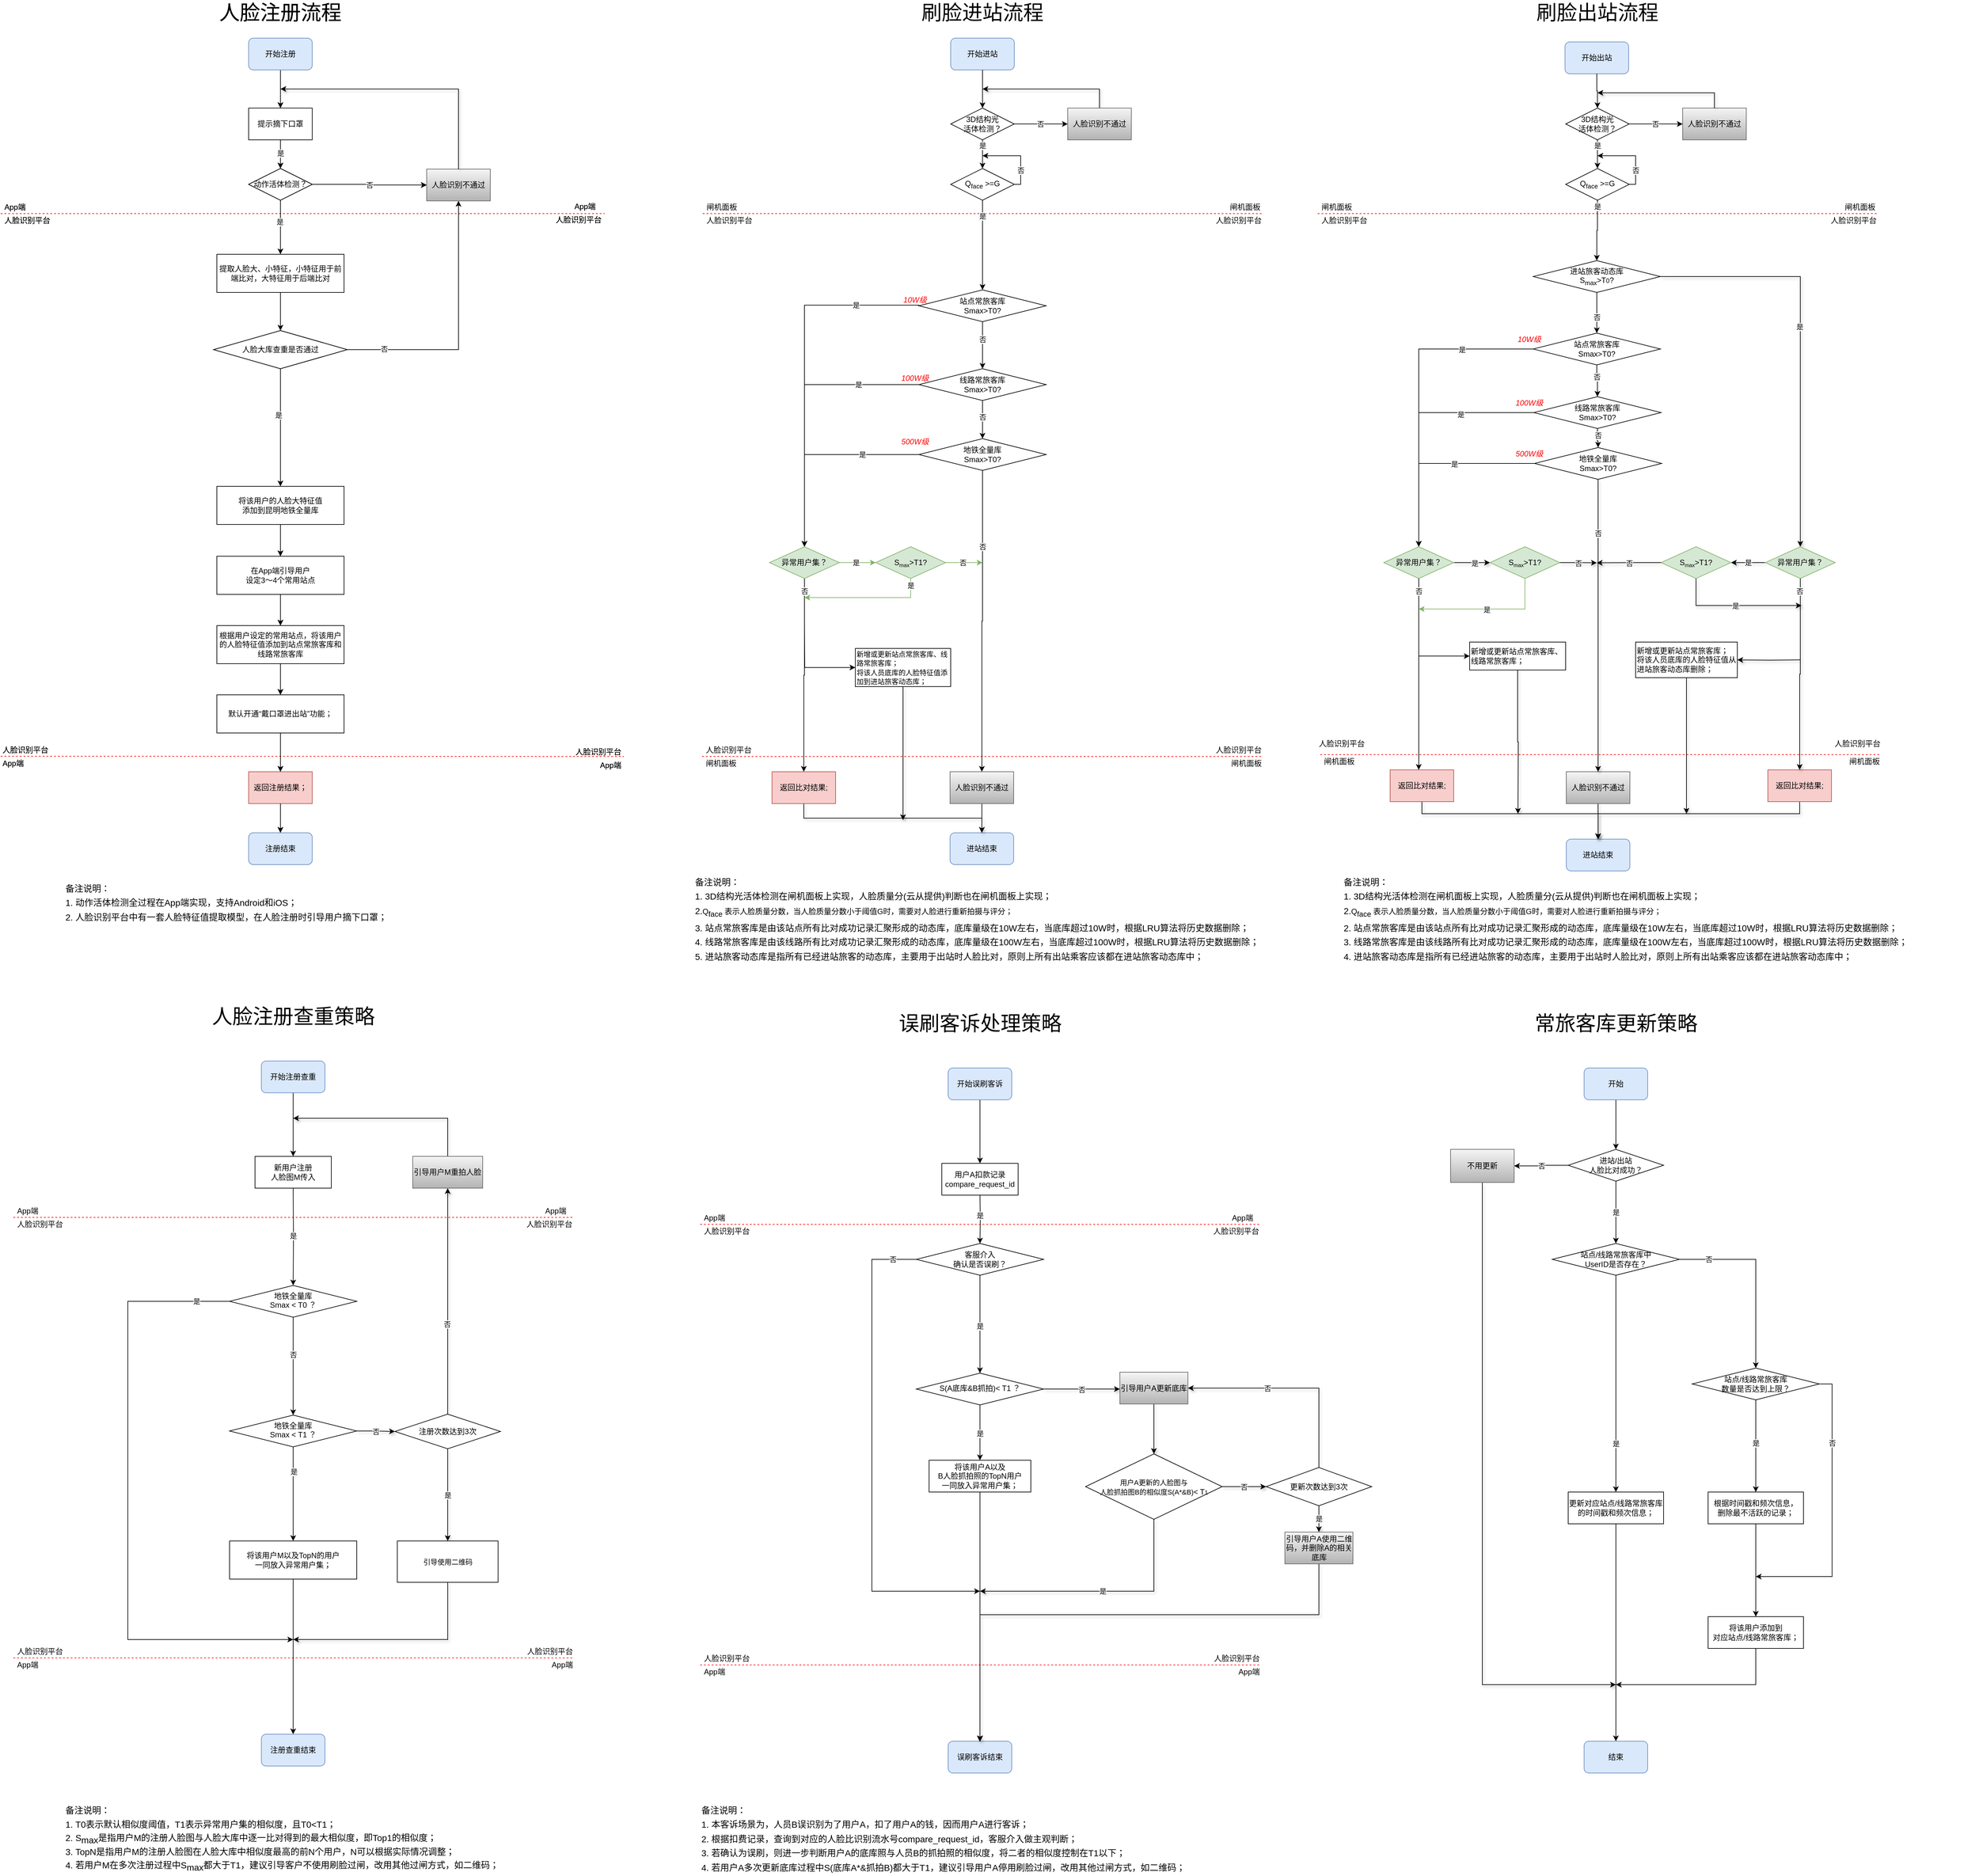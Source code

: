 <mxfile version="15.1.2" type="github">
  <diagram id="4HJHk8hwTrnTySvJUX3-" name="第 1 页">
    <mxGraphModel dx="6623" dy="778" grid="1" gridSize="10" guides="1" tooltips="1" connect="1" arrows="1" fold="1" page="1" pageScale="1" pageWidth="4681" pageHeight="3300" math="0" shadow="0">
      <root>
        <mxCell id="0" />
        <mxCell id="1" parent="0" />
        <mxCell id="M9WVtqgSQ9D_E9_VqV0K-16" value="" style="edgeStyle=orthogonalEdgeStyle;rounded=0;orthogonalLoop=1;jettySize=auto;html=1;" parent="1" edge="1">
          <mxGeometry x="1000" as="geometry">
            <mxPoint x="1572" y="522" as="sourcePoint" />
          </mxGeometry>
        </mxCell>
        <mxCell id="M9WVtqgSQ9D_E9_VqV0K-17" value="否" style="edgeLabel;html=1;align=center;verticalAlign=middle;resizable=0;points=[];" parent="M9WVtqgSQ9D_E9_VqV0K-16" vertex="1" connectable="0">
          <mxGeometry x="-0.067" y="1" relative="1" as="geometry">
            <mxPoint as="offset" />
          </mxGeometry>
        </mxCell>
        <mxCell id="Dk_nju9nJkwJKH275Vij-25" value="否" style="edgeStyle=orthogonalEdgeStyle;rounded=0;orthogonalLoop=1;jettySize=auto;html=1;" parent="1" edge="1">
          <mxGeometry as="geometry">
            <mxPoint x="309" y="324" as="sourcePoint" />
          </mxGeometry>
        </mxCell>
        <mxCell id="Dk_nju9nJkwJKH275Vij-28" value="" style="edgeStyle=orthogonalEdgeStyle;rounded=0;orthogonalLoop=1;jettySize=auto;html=1;" parent="1" edge="1">
          <mxGeometry as="geometry">
            <mxPoint x="309" y="423" as="sourcePoint" />
          </mxGeometry>
        </mxCell>
        <mxCell id="Dk_nju9nJkwJKH275Vij-46" value="否" style="edgeLabel;html=1;align=center;verticalAlign=middle;resizable=0;points=[];" parent="Dk_nju9nJkwJKH275Vij-28" vertex="1" connectable="0">
          <mxGeometry x="-0.137" y="-1" relative="1" as="geometry">
            <mxPoint as="offset" />
          </mxGeometry>
        </mxCell>
        <mxCell id="Dk_nju9nJkwJKH275Vij-31" value="" style="edgeStyle=orthogonalEdgeStyle;rounded=0;orthogonalLoop=1;jettySize=auto;html=1;" parent="1" edge="1">
          <mxGeometry as="geometry">
            <mxPoint x="309" y="522" as="sourcePoint" />
          </mxGeometry>
        </mxCell>
        <mxCell id="Dk_nju9nJkwJKH275Vij-47" value="否" style="edgeLabel;html=1;align=center;verticalAlign=middle;resizable=0;points=[];" parent="Dk_nju9nJkwJKH275Vij-31" vertex="1" connectable="0">
          <mxGeometry x="-0.035" y="1" relative="1" as="geometry">
            <mxPoint as="offset" />
          </mxGeometry>
        </mxCell>
        <mxCell id="M9WVtqgSQ9D_E9_VqV0K-199" value="" style="endArrow=none;dashed=1;html=1;fillColor=#f8cecc;strokeColor=#FF0000;" parent="1" edge="1">
          <mxGeometry x="1004" y="90" width="50" height="50" as="geometry">
            <mxPoint x="1004" y="336" as="sourcePoint" />
            <mxPoint x="1884" y="336" as="targetPoint" />
          </mxGeometry>
        </mxCell>
        <mxCell id="M9WVtqgSQ9D_E9_VqV0K-143" value="进站结束" style="rounded=1;whiteSpace=wrap;html=1;fillColor=#dae8fc;strokeColor=#6c8ebf;" parent="1" vertex="1">
          <mxGeometry x="1393" y="1310" width="100" height="50" as="geometry" />
        </mxCell>
        <mxCell id="wJslKxtzTdJbA1gBJVCl-10" style="edgeStyle=orthogonalEdgeStyle;rounded=0;orthogonalLoop=1;jettySize=auto;html=1;exitX=1;exitY=0.5;exitDx=0;exitDy=0;" parent="1" edge="1">
          <mxGeometry x="1004" y="10" as="geometry">
            <mxPoint x="1444" y="245" as="targetPoint" />
            <mxPoint x="1484" y="290" as="sourcePoint" />
            <Array as="points">
              <mxPoint x="1504" y="290" />
              <mxPoint x="1504" y="245" />
            </Array>
          </mxGeometry>
        </mxCell>
        <mxCell id="wJslKxtzTdJbA1gBJVCl-12" value="否" style="edgeLabel;html=1;align=center;verticalAlign=middle;resizable=0;points=[];" parent="wJslKxtzTdJbA1gBJVCl-10" vertex="1" connectable="0">
          <mxGeometry x="-0.323" relative="1" as="geometry">
            <mxPoint as="offset" />
          </mxGeometry>
        </mxCell>
        <mxCell id="M9WVtqgSQ9D_E9_VqV0K-144" value="Q&lt;sub&gt;face&lt;/sub&gt;&amp;nbsp;&amp;gt;=G" style="rhombus;whiteSpace=wrap;html=1;" parent="1" vertex="1">
          <mxGeometry x="1394" y="265" width="100" height="50" as="geometry" />
        </mxCell>
        <mxCell id="wJslKxtzTdJbA1gBJVCl-5" style="edgeStyle=orthogonalEdgeStyle;rounded=0;orthogonalLoop=1;jettySize=auto;html=1;exitX=0.5;exitY=1;exitDx=0;exitDy=0;entryX=0.5;entryY=0;entryDx=0;entryDy=0;" parent="1" source="M9WVtqgSQ9D_E9_VqV0K-144" target="M9WVtqgSQ9D_E9_VqV0K-170" edge="1">
          <mxGeometry x="1004" y="10" as="geometry">
            <mxPoint x="1444" y="364" as="targetPoint" />
          </mxGeometry>
        </mxCell>
        <mxCell id="wJslKxtzTdJbA1gBJVCl-13" value="是" style="edgeLabel;html=1;align=center;verticalAlign=middle;resizable=0;points=[];" parent="wJslKxtzTdJbA1gBJVCl-5" vertex="1" connectable="0">
          <mxGeometry x="-0.315" y="1" relative="1" as="geometry">
            <mxPoint x="-1" y="-23.28" as="offset" />
          </mxGeometry>
        </mxCell>
        <mxCell id="M9WVtqgSQ9D_E9_VqV0K-170" value="站点常旅客库&lt;br&gt;Smax&amp;gt;T0?" style="rhombus;whiteSpace=wrap;html=1;" parent="1" vertex="1">
          <mxGeometry x="1344" y="456" width="200" height="50" as="geometry" />
        </mxCell>
        <mxCell id="M9WVtqgSQ9D_E9_VqV0K-172" value="线路常旅客库&lt;br&gt;Smax&amp;gt;T0?" style="rhombus;whiteSpace=wrap;html=1;" parent="1" vertex="1">
          <mxGeometry x="1344" y="580" width="200" height="50" as="geometry" />
        </mxCell>
        <mxCell id="M9WVtqgSQ9D_E9_VqV0K-173" value="" style="edgeStyle=orthogonalEdgeStyle;rounded=0;orthogonalLoop=1;jettySize=auto;html=1;" parent="1" source="M9WVtqgSQ9D_E9_VqV0K-170" target="M9WVtqgSQ9D_E9_VqV0K-172" edge="1">
          <mxGeometry x="1004" y="90" as="geometry" />
        </mxCell>
        <mxCell id="M9WVtqgSQ9D_E9_VqV0K-174" value="否" style="edgeLabel;html=1;align=center;verticalAlign=middle;resizable=0;points=[];" parent="M9WVtqgSQ9D_E9_VqV0K-173" vertex="1" connectable="0">
          <mxGeometry x="-0.137" y="-1" relative="1" as="geometry">
            <mxPoint x="1" y="-4.14" as="offset" />
          </mxGeometry>
        </mxCell>
        <mxCell id="M9WVtqgSQ9D_E9_VqV0K-175" value="地铁全量库&lt;br&gt;Smax&amp;gt;T0?" style="rhombus;whiteSpace=wrap;html=1;" parent="1" vertex="1">
          <mxGeometry x="1344" y="690" width="200" height="50" as="geometry" />
        </mxCell>
        <mxCell id="M9WVtqgSQ9D_E9_VqV0K-176" value="" style="edgeStyle=orthogonalEdgeStyle;rounded=0;orthogonalLoop=1;jettySize=auto;html=1;" parent="1" source="M9WVtqgSQ9D_E9_VqV0K-172" target="M9WVtqgSQ9D_E9_VqV0K-175" edge="1">
          <mxGeometry x="1004" y="90" as="geometry" />
        </mxCell>
        <mxCell id="M9WVtqgSQ9D_E9_VqV0K-177" value="否" style="edgeLabel;html=1;align=center;verticalAlign=middle;resizable=0;points=[];" parent="M9WVtqgSQ9D_E9_VqV0K-176" vertex="1" connectable="0">
          <mxGeometry x="-0.035" y="1" relative="1" as="geometry">
            <mxPoint x="-1" y="-3.43" as="offset" />
          </mxGeometry>
        </mxCell>
        <mxCell id="M9WVtqgSQ9D_E9_VqV0K-181" style="edgeStyle=orthogonalEdgeStyle;rounded=0;orthogonalLoop=1;jettySize=auto;html=1;entryX=0.5;entryY=0;entryDx=0;entryDy=0;exitX=0;exitY=0.5;exitDx=0;exitDy=0;" parent="1" source="M9WVtqgSQ9D_E9_VqV0K-170" target="_u0KSfqB_Zb8n4j6yfHZ-55" edge="1">
          <mxGeometry x="1004" y="90" as="geometry">
            <mxPoint x="1221" y="844" as="targetPoint" />
            <mxPoint x="1254" y="510" as="sourcePoint" />
            <Array as="points">
              <mxPoint x="1344" y="480" />
              <mxPoint x="1164" y="480" />
            </Array>
          </mxGeometry>
        </mxCell>
        <mxCell id="M9WVtqgSQ9D_E9_VqV0K-182" value="是" style="edgeLabel;html=1;align=center;verticalAlign=middle;resizable=0;points=[];" parent="M9WVtqgSQ9D_E9_VqV0K-181" vertex="1" connectable="0">
          <mxGeometry x="-0.78" y="-1" relative="1" as="geometry">
            <mxPoint x="-39.1" y="1" as="offset" />
          </mxGeometry>
        </mxCell>
        <mxCell id="M9WVtqgSQ9D_E9_VqV0K-183" style="edgeStyle=orthogonalEdgeStyle;rounded=0;orthogonalLoop=1;jettySize=auto;html=1;entryX=0.5;entryY=0;entryDx=0;entryDy=0;exitX=0;exitY=0.5;exitDx=0;exitDy=0;" parent="1" source="M9WVtqgSQ9D_E9_VqV0K-172" target="_u0KSfqB_Zb8n4j6yfHZ-55" edge="1">
          <mxGeometry x="1004" y="90" as="geometry">
            <mxPoint x="1221" y="844" as="targetPoint" />
            <Array as="points">
              <mxPoint x="1164" y="605" />
            </Array>
          </mxGeometry>
        </mxCell>
        <mxCell id="M9WVtqgSQ9D_E9_VqV0K-184" value="是" style="edgeLabel;html=1;align=center;verticalAlign=middle;resizable=0;points=[];" parent="M9WVtqgSQ9D_E9_VqV0K-183" vertex="1" connectable="0">
          <mxGeometry x="-0.686" y="-3" relative="1" as="geometry">
            <mxPoint x="-26.67" y="3" as="offset" />
          </mxGeometry>
        </mxCell>
        <mxCell id="M9WVtqgSQ9D_E9_VqV0K-185" style="edgeStyle=orthogonalEdgeStyle;rounded=0;orthogonalLoop=1;jettySize=auto;html=1;entryX=0.5;entryY=0;entryDx=0;entryDy=0;exitX=0;exitY=0.5;exitDx=0;exitDy=0;" parent="1" source="M9WVtqgSQ9D_E9_VqV0K-175" target="_u0KSfqB_Zb8n4j6yfHZ-55" edge="1">
          <mxGeometry x="1004" y="90" as="geometry">
            <mxPoint x="1174" y="800" as="targetPoint" />
            <mxPoint x="1294" y="710" as="sourcePoint" />
            <Array as="points">
              <mxPoint x="1164" y="715" />
            </Array>
          </mxGeometry>
        </mxCell>
        <mxCell id="M9WVtqgSQ9D_E9_VqV0K-186" value="是" style="edgeLabel;html=1;align=center;verticalAlign=middle;resizable=0;points=[];" parent="M9WVtqgSQ9D_E9_VqV0K-185" vertex="1" connectable="0">
          <mxGeometry x="-0.568" relative="1" as="geometry">
            <mxPoint x="-19.05" as="offset" />
          </mxGeometry>
        </mxCell>
        <mxCell id="M9WVtqgSQ9D_E9_VqV0K-194" value="开始进站" style="rounded=1;whiteSpace=wrap;html=1;fillColor=#dae8fc;strokeColor=#6c8ebf;" parent="1" vertex="1">
          <mxGeometry x="1394" y="60" width="100" height="50" as="geometry" />
        </mxCell>
        <mxCell id="M9WVtqgSQ9D_E9_VqV0K-200" value="" style="edgeStyle=orthogonalEdgeStyle;rounded=0;orthogonalLoop=1;jettySize=auto;html=1;strokeColor=#000000;" parent="1" source="M9WVtqgSQ9D_E9_VqV0K-201" target="M9WVtqgSQ9D_E9_VqV0K-143" edge="1">
          <mxGeometry x="1003" y="251" as="geometry" />
        </mxCell>
        <mxCell id="M9WVtqgSQ9D_E9_VqV0K-201" value="人脸识别不通过" style="rounded=0;whiteSpace=wrap;html=1;fillColor=#f5f5f5;strokeColor=#666666;gradientColor=#b3b3b3;" parent="1" vertex="1">
          <mxGeometry x="1393" y="1214" width="100" height="50" as="geometry" />
        </mxCell>
        <mxCell id="M9WVtqgSQ9D_E9_VqV0K-208" value="闸机面板" style="text;html=1;strokeColor=none;fillColor=none;align=center;verticalAlign=middle;whiteSpace=wrap;rounded=0;" parent="1" vertex="1">
          <mxGeometry x="1828" y="316" width="58" height="20" as="geometry" />
        </mxCell>
        <mxCell id="M9WVtqgSQ9D_E9_VqV0K-209" value="人脸识别平台" style="text;html=1;strokeColor=none;fillColor=none;align=center;verticalAlign=middle;whiteSpace=wrap;rounded=0;" parent="1" vertex="1">
          <mxGeometry x="1808" y="337" width="78" height="20" as="geometry" />
        </mxCell>
        <mxCell id="M9WVtqgSQ9D_E9_VqV0K-210" value="闸机面板" style="text;html=1;strokeColor=none;fillColor=none;align=left;verticalAlign=middle;whiteSpace=wrap;rounded=0;" parent="1" vertex="1">
          <mxGeometry x="1008" y="316" width="58" height="20" as="geometry" />
        </mxCell>
        <mxCell id="M9WVtqgSQ9D_E9_VqV0K-211" value="人脸识别平台" style="text;html=1;strokeColor=none;fillColor=none;align=left;verticalAlign=middle;whiteSpace=wrap;rounded=0;" parent="1" vertex="1">
          <mxGeometry x="1008" y="337" width="78" height="20" as="geometry" />
        </mxCell>
        <mxCell id="M9WVtqgSQ9D_E9_VqV0K-212" value="" style="endArrow=none;dashed=1;html=1;fillColor=#f8cecc;strokeColor=#FF0000;" parent="1" edge="1">
          <mxGeometry x="1003" y="251" width="50" height="50" as="geometry">
            <mxPoint x="1003" y="1190" as="sourcePoint" />
            <mxPoint x="1883" y="1190" as="targetPoint" />
          </mxGeometry>
        </mxCell>
        <mxCell id="M9WVtqgSQ9D_E9_VqV0K-213" value="人脸识别平台" style="text;html=1;strokeColor=none;fillColor=none;align=right;verticalAlign=middle;whiteSpace=wrap;rounded=0;" parent="1" vertex="1">
          <mxGeometry x="1797" y="1170" width="88" height="20" as="geometry" />
        </mxCell>
        <mxCell id="M9WVtqgSQ9D_E9_VqV0K-214" value="闸机面板" style="text;html=1;strokeColor=none;fillColor=none;align=right;verticalAlign=middle;whiteSpace=wrap;rounded=0;" parent="1" vertex="1">
          <mxGeometry x="1807" y="1191" width="78" height="20" as="geometry" />
        </mxCell>
        <mxCell id="M9WVtqgSQ9D_E9_VqV0K-215" value="人脸识别平台" style="text;html=1;strokeColor=none;fillColor=none;align=left;verticalAlign=middle;whiteSpace=wrap;rounded=0;" parent="1" vertex="1">
          <mxGeometry x="1007" y="1170" width="80" height="20" as="geometry" />
        </mxCell>
        <mxCell id="M9WVtqgSQ9D_E9_VqV0K-216" value="闸机面板" style="text;html=1;strokeColor=none;fillColor=none;align=left;verticalAlign=middle;whiteSpace=wrap;rounded=0;" parent="1" vertex="1">
          <mxGeometry x="1007" y="1191" width="78" height="20" as="geometry" />
        </mxCell>
        <mxCell id="M9WVtqgSQ9D_E9_VqV0K-217" value="" style="edgeStyle=orthogonalEdgeStyle;rounded=0;orthogonalLoop=1;jettySize=auto;html=1;exitX=0.5;exitY=1;exitDx=0;exitDy=0;entryX=0.5;entryY=0;entryDx=0;entryDy=0;" parent="1" source="M9WVtqgSQ9D_E9_VqV0K-218" target="M9WVtqgSQ9D_E9_VqV0K-144" edge="1">
          <mxGeometry x="4" y="90" as="geometry">
            <mxPoint y="-12" as="offset" />
          </mxGeometry>
        </mxCell>
        <mxCell id="wJslKxtzTdJbA1gBJVCl-11" value="是" style="edgeLabel;html=1;align=center;verticalAlign=middle;resizable=0;points=[];" parent="M9WVtqgSQ9D_E9_VqV0K-217" vertex="1" connectable="0">
          <mxGeometry relative="1" as="geometry">
            <mxPoint y="-14" as="offset" />
          </mxGeometry>
        </mxCell>
        <mxCell id="M9WVtqgSQ9D_E9_VqV0K-218" value="3D结构光&lt;br&gt;活体检测？" style="rhombus;whiteSpace=wrap;html=1;" parent="1" vertex="1">
          <mxGeometry x="1394" y="170" width="100" height="50" as="geometry" />
        </mxCell>
        <mxCell id="M9WVtqgSQ9D_E9_VqV0K-219" style="edgeStyle=orthogonalEdgeStyle;rounded=0;orthogonalLoop=1;jettySize=auto;html=1;exitX=0.5;exitY=1;exitDx=0;exitDy=0;" parent="1" source="M9WVtqgSQ9D_E9_VqV0K-194" target="M9WVtqgSQ9D_E9_VqV0K-218" edge="1">
          <mxGeometry x="1004" y="90" as="geometry" />
        </mxCell>
        <mxCell id="QFfBQqacpw4Q1S9WYrsz-176" style="edgeStyle=orthogonalEdgeStyle;rounded=0;orthogonalLoop=1;jettySize=auto;html=1;shadow=1;" edge="1" parent="1" source="M9WVtqgSQ9D_E9_VqV0K-221">
          <mxGeometry relative="1" as="geometry">
            <mxPoint x="1444" y="140" as="targetPoint" />
            <Array as="points">
              <mxPoint x="1628" y="140" />
            </Array>
          </mxGeometry>
        </mxCell>
        <mxCell id="M9WVtqgSQ9D_E9_VqV0K-221" value="人脸识别不通过" style="rounded=0;whiteSpace=wrap;html=1;fillColor=#f5f5f5;strokeColor=#666666;gradientColor=#b3b3b3;" parent="1" vertex="1">
          <mxGeometry x="1578" y="170" width="100" height="50" as="geometry" />
        </mxCell>
        <mxCell id="M9WVtqgSQ9D_E9_VqV0K-222" value="否" style="edgeStyle=orthogonalEdgeStyle;rounded=0;orthogonalLoop=1;jettySize=auto;html=1;" parent="1" source="M9WVtqgSQ9D_E9_VqV0K-218" target="M9WVtqgSQ9D_E9_VqV0K-221" edge="1">
          <mxGeometry x="4" y="90" as="geometry">
            <mxPoint x="-1" as="offset" />
          </mxGeometry>
        </mxCell>
        <mxCell id="M9WVtqgSQ9D_E9_VqV0K-223" value="10W级" style="text;html=1;strokeColor=none;fillColor=none;align=center;verticalAlign=middle;whiteSpace=wrap;rounded=0;fontColor=#FF0000;fontStyle=2" parent="1" vertex="1">
          <mxGeometry x="1314" y="462" width="48" height="20" as="geometry" />
        </mxCell>
        <mxCell id="M9WVtqgSQ9D_E9_VqV0K-224" value="100W级" style="text;html=1;strokeColor=none;fillColor=none;align=center;verticalAlign=middle;whiteSpace=wrap;rounded=0;fontColor=#FF0000;fontStyle=2" parent="1" vertex="1">
          <mxGeometry x="1314" y="585" width="48" height="20" as="geometry" />
        </mxCell>
        <mxCell id="M9WVtqgSQ9D_E9_VqV0K-225" value="500W级" style="text;html=1;strokeColor=none;fillColor=none;align=center;verticalAlign=middle;whiteSpace=wrap;rounded=0;fontColor=#FF0000;fontStyle=2" parent="1" vertex="1">
          <mxGeometry x="1314" y="685" width="48" height="20" as="geometry" />
        </mxCell>
        <mxCell id="M9WVtqgSQ9D_E9_VqV0K-253" value="&lt;font style=&quot;font-size: 14px ; line-height: 160%&quot;&gt;备注说明：&lt;br&gt;1. 3D结构光活体检测在闸机面板上实现，人脸质量分(云从提供)判断也在闸机面板上实现；&lt;br&gt;2.&lt;span style=&quot;font-size: 12px ; text-align: center&quot;&gt;Q&lt;/span&gt;&lt;sub style=&quot;text-align: center&quot;&gt;face&lt;/sub&gt;&lt;span style=&quot;font-size: 12px ; text-align: center&quot;&gt;&amp;nbsp;表示人脸质量分数，当人脸质量分数小于阈值G时，需要对人脸进行重新拍摄与评分；&lt;/span&gt;&lt;br&gt;3. 站点常旅客库是由该站点所有比对成功记录汇聚形成的动态库，底库量级在10W左右，当底库超过10W时，根据LRU算法将历史数据删除；&lt;br&gt;4. 线路常旅客库是由该线路所有比对成功记录汇聚形成的动态库，底库量级在100W左右，当底库超过100W时，根据LRU算法将历史数据删除；&lt;br&gt;5. 进站旅客动态库是指所有已经进站旅客的动态库，主要用于出站时人脸比对，原则上所有出站乘客应该都在进站旅客动态库中；&lt;br&gt;&lt;br&gt;&lt;/font&gt;" style="text;html=1;strokeColor=none;fillColor=none;align=left;verticalAlign=top;whiteSpace=wrap;rounded=0;" parent="1" vertex="1">
          <mxGeometry x="990" y="1370" width="1000" height="180" as="geometry" />
        </mxCell>
        <mxCell id="M9WVtqgSQ9D_E9_VqV0K-259" value="&lt;font style=&quot;font-size: 32px&quot;&gt;刷脸进站流程&lt;/font&gt;" style="text;html=1;strokeColor=none;fillColor=none;align=center;verticalAlign=middle;whiteSpace=wrap;rounded=0;" parent="1" vertex="1">
          <mxGeometry x="1341" y="10" width="206" height="20" as="geometry" />
        </mxCell>
        <mxCell id="h1nzsoqnnWIRRyqZ6HZJ-29" style="edgeStyle=orthogonalEdgeStyle;rounded=0;orthogonalLoop=1;jettySize=auto;html=1;exitX=0.5;exitY=1;exitDx=0;exitDy=0;entryX=0.5;entryY=0;entryDx=0;entryDy=0;" parent="1" source="M9WVtqgSQ9D_E9_VqV0K-175" target="M9WVtqgSQ9D_E9_VqV0K-201" edge="1">
          <mxGeometry x="4" y="10" as="geometry">
            <mxPoint x="1444" y="730" as="targetPoint" />
          </mxGeometry>
        </mxCell>
        <mxCell id="h1nzsoqnnWIRRyqZ6HZJ-31" value="否" style="edgeLabel;html=1;align=center;verticalAlign=middle;resizable=0;points=[];" parent="h1nzsoqnnWIRRyqZ6HZJ-29" vertex="1" connectable="0">
          <mxGeometry x="-0.076" relative="1" as="geometry">
            <mxPoint y="-100" as="offset" />
          </mxGeometry>
        </mxCell>
        <mxCell id="_u0KSfqB_Zb8n4j6yfHZ-141" style="edgeStyle=orthogonalEdgeStyle;rounded=0;orthogonalLoop=1;jettySize=auto;html=1;exitX=0;exitY=0.5;exitDx=0;exitDy=0;startArrow=classic;startFill=1;endArrow=none;endFill=0;strokeColor=#000000;" parent="1" source="h1nzsoqnnWIRRyqZ6HZJ-2" edge="1">
          <mxGeometry relative="1" as="geometry">
            <mxPoint x="1164" y="980" as="targetPoint" />
            <mxPoint x="1249" y="980" as="sourcePoint" />
          </mxGeometry>
        </mxCell>
        <mxCell id="QFfBQqacpw4Q1S9WYrsz-210" style="edgeStyle=orthogonalEdgeStyle;rounded=0;orthogonalLoop=1;jettySize=auto;html=1;exitX=0.5;exitY=1;exitDx=0;exitDy=0;shadow=1;" edge="1" parent="1" source="h1nzsoqnnWIRRyqZ6HZJ-2">
          <mxGeometry relative="1" as="geometry">
            <mxPoint x="1319" y="1290" as="targetPoint" />
          </mxGeometry>
        </mxCell>
        <mxCell id="h1nzsoqnnWIRRyqZ6HZJ-2" value="&lt;font style=&quot;font-size: 11px&quot;&gt;新增或更新站点常旅客库、线路常旅客库；&lt;br style=&quot;font-size: 11px&quot;&gt;将该人员底库的人脸特征值添加到进站旅客动态库；&lt;/font&gt;" style="rounded=0;whiteSpace=wrap;html=1;align=left;" parent="1" vertex="1">
          <mxGeometry x="1244" y="1020" width="150" height="60" as="geometry" />
        </mxCell>
        <mxCell id="wJslKxtzTdJbA1gBJVCl-86" value="&lt;font style=&quot;font-size: 14px ; line-height: 160%&quot;&gt;备注说明：&lt;br&gt;1. 3D结构光活体检测在闸机面板上实现，人脸质量分(云从提供)判断也在闸机面板上实现；&lt;br&gt;2.&lt;span style=&quot;font-size: 12px ; text-align: center&quot;&gt;Q&lt;/span&gt;&lt;sub style=&quot;text-align: center&quot;&gt;face&lt;/sub&gt;&lt;span style=&quot;font-size: 12px ; text-align: center&quot;&gt;&amp;nbsp;表示人脸质量分数，当人脸质量分数小于阈值G时，需要对人脸进行重新拍摄与评分；&lt;/span&gt;&lt;br&gt;2. 站点常旅客库是由该站点所有比对成功记录汇聚形成的动态库，底库量级在10W左右，当底库超过10W时，根据LRU算法将历史数据删除；&lt;br&gt;3. 线路常旅客库是由该线路所有比对成功记录汇聚形成的动态库，底库量级在100W左右，当底库超过100W时，根据LRU算法将历史数据删除；&lt;br&gt;4. 进站旅客动态库是指所有已经进站旅客的动态库，主要用于出站时人脸比对，原则上所有出站乘客应该都在进站旅客动态库中；&lt;br&gt;&lt;/font&gt;" style="text;html=1;strokeColor=none;fillColor=none;align=left;verticalAlign=top;whiteSpace=wrap;rounded=0;" parent="1" vertex="1">
          <mxGeometry x="2010" y="1370" width="1000" height="180" as="geometry" />
        </mxCell>
        <mxCell id="_u0KSfqB_Zb8n4j6yfHZ-1" value="" style="group" parent="1" vertex="1" connectable="0">
          <mxGeometry x="-100" y="10" width="1020" height="1350" as="geometry" />
        </mxCell>
        <mxCell id="M9WVtqgSQ9D_E9_VqV0K-227" value="提示摘下口罩" style="rounded=0;whiteSpace=wrap;html=1;" parent="_u0KSfqB_Zb8n4j6yfHZ-1" vertex="1">
          <mxGeometry x="390" y="160" width="100" height="50" as="geometry" />
        </mxCell>
        <mxCell id="Dk_nju9nJkwJKH275Vij-2" value="动作活体检测？" style="rhombus;whiteSpace=wrap;html=1;" parent="_u0KSfqB_Zb8n4j6yfHZ-1" vertex="1">
          <mxGeometry x="390" y="255" width="100" height="50" as="geometry" />
        </mxCell>
        <mxCell id="M9WVtqgSQ9D_E9_VqV0K-230" style="edgeStyle=orthogonalEdgeStyle;rounded=0;orthogonalLoop=1;jettySize=auto;html=1;exitX=0.5;exitY=1;exitDx=0;exitDy=0;entryX=0.5;entryY=0;entryDx=0;entryDy=0;" parent="_u0KSfqB_Zb8n4j6yfHZ-1" target="M9WVtqgSQ9D_E9_VqV0K-227" edge="1">
          <mxGeometry as="geometry">
            <mxPoint x="440.0" y="130" as="sourcePoint" />
          </mxGeometry>
        </mxCell>
        <mxCell id="Dk_nju9nJkwJKH275Vij-78" value="" style="endArrow=none;dashed=1;html=1;fillColor=#f8cecc;strokeColor=#FF0000;" parent="_u0KSfqB_Zb8n4j6yfHZ-1" edge="1">
          <mxGeometry y="80" width="50" height="50" as="geometry">
            <mxPoint y="326" as="sourcePoint" />
            <mxPoint x="950" y="326" as="targetPoint" />
          </mxGeometry>
        </mxCell>
        <mxCell id="Dk_nju9nJkwJKH275Vij-90" value="App端" style="text;html=1;strokeColor=none;fillColor=none;align=center;verticalAlign=middle;whiteSpace=wrap;rounded=0;" parent="_u0KSfqB_Zb8n4j6yfHZ-1" vertex="1">
          <mxGeometry x="890" y="305" width="58" height="20" as="geometry" />
        </mxCell>
        <mxCell id="Dk_nju9nJkwJKH275Vij-91" value="人脸识别平台" style="text;html=1;strokeColor=none;fillColor=none;align=center;verticalAlign=middle;whiteSpace=wrap;rounded=0;" parent="_u0KSfqB_Zb8n4j6yfHZ-1" vertex="1">
          <mxGeometry x="870" y="326" width="78" height="20" as="geometry" />
        </mxCell>
        <mxCell id="Dk_nju9nJkwJKH275Vij-92" value="App端" style="text;html=1;strokeColor=none;fillColor=none;align=left;verticalAlign=middle;whiteSpace=wrap;rounded=0;" parent="_u0KSfqB_Zb8n4j6yfHZ-1" vertex="1">
          <mxGeometry x="4" y="306" width="58" height="20" as="geometry" />
        </mxCell>
        <mxCell id="Dk_nju9nJkwJKH275Vij-93" value="人脸识别平台" style="text;html=1;strokeColor=none;fillColor=none;align=left;verticalAlign=middle;whiteSpace=wrap;rounded=0;" parent="_u0KSfqB_Zb8n4j6yfHZ-1" vertex="1">
          <mxGeometry x="4" y="327" width="78" height="20" as="geometry" />
        </mxCell>
        <mxCell id="nnZQlmuL2Tk7FEm4BFCz-8" value="是" style="edgeStyle=orthogonalEdgeStyle;rounded=0;orthogonalLoop=1;jettySize=auto;html=1;entryX=0.5;entryY=0;entryDx=0;entryDy=0;" parent="_u0KSfqB_Zb8n4j6yfHZ-1" target="Dk_nju9nJkwJKH275Vij-2" edge="1">
          <mxGeometry y="80" as="geometry">
            <mxPoint x="440" y="210" as="sourcePoint" />
            <Array as="points">
              <mxPoint x="440" y="230" />
              <mxPoint x="440" y="230" />
            </Array>
            <mxPoint y="-2" as="offset" />
          </mxGeometry>
        </mxCell>
        <mxCell id="nnZQlmuL2Tk7FEm4BFCz-9" value="人脸识别不通过" style="rounded=0;whiteSpace=wrap;html=1;fillColor=#f5f5f5;strokeColor=#666666;gradientColor=#b3b3b3;" parent="_u0KSfqB_Zb8n4j6yfHZ-1" vertex="1">
          <mxGeometry x="670" y="256" width="100" height="50" as="geometry" />
        </mxCell>
        <mxCell id="M9WVtqgSQ9D_E9_VqV0K-231" value="否" style="edgeStyle=orthogonalEdgeStyle;rounded=0;orthogonalLoop=1;jettySize=auto;html=1;exitX=1;exitY=0.5;exitDx=0;exitDy=0;strokeColor=#000000;" parent="_u0KSfqB_Zb8n4j6yfHZ-1" source="Dk_nju9nJkwJKH275Vij-2" target="nnZQlmuL2Tk7FEm4BFCz-9" edge="1">
          <mxGeometry as="geometry">
            <mxPoint as="offset" />
          </mxGeometry>
        </mxCell>
        <mxCell id="M9WVtqgSQ9D_E9_VqV0K-258" value="&lt;font style=&quot;font-size: 32px&quot;&gt;人脸注册流程&lt;/font&gt;" style="text;html=1;strokeColor=none;fillColor=none;align=center;verticalAlign=middle;whiteSpace=wrap;rounded=0;" parent="_u0KSfqB_Zb8n4j6yfHZ-1" vertex="1">
          <mxGeometry x="337" width="206" height="20" as="geometry" />
        </mxCell>
        <mxCell id="1f0OFDxYb1WzkCkjiEqP-20" value="" style="group" parent="_u0KSfqB_Zb8n4j6yfHZ-1" vertex="1" connectable="0">
          <mxGeometry width="1020" height="1350" as="geometry" />
        </mxCell>
        <mxCell id="1f0OFDxYb1WzkCkjiEqP-24" value="提示摘下口罩" style="rounded=0;whiteSpace=wrap;html=1;" parent="1f0OFDxYb1WzkCkjiEqP-20" vertex="1">
          <mxGeometry x="390" y="160" width="100" height="50" as="geometry" />
        </mxCell>
        <mxCell id="1f0OFDxYb1WzkCkjiEqP-26" value="动作活体检测？" style="rhombus;whiteSpace=wrap;html=1;" parent="1f0OFDxYb1WzkCkjiEqP-20" vertex="1">
          <mxGeometry x="390" y="255" width="100" height="50" as="geometry" />
        </mxCell>
        <mxCell id="1f0OFDxYb1WzkCkjiEqP-31" style="edgeStyle=orthogonalEdgeStyle;rounded=0;orthogonalLoop=1;jettySize=auto;html=1;exitX=0.5;exitY=1;exitDx=0;exitDy=0;entryX=0.5;entryY=0;entryDx=0;entryDy=0;" parent="1f0OFDxYb1WzkCkjiEqP-20" source="1f0OFDxYb1WzkCkjiEqP-32" target="1f0OFDxYb1WzkCkjiEqP-24" edge="1">
          <mxGeometry as="geometry" />
        </mxCell>
        <mxCell id="1f0OFDxYb1WzkCkjiEqP-32" value="开始注册" style="rounded=1;whiteSpace=wrap;html=1;fillColor=#dae8fc;strokeColor=#6c8ebf;" parent="1f0OFDxYb1WzkCkjiEqP-20" vertex="1">
          <mxGeometry x="390" y="50" width="100" height="50" as="geometry" />
        </mxCell>
        <mxCell id="1f0OFDxYb1WzkCkjiEqP-33" value="" style="endArrow=none;dashed=1;html=1;fillColor=#f8cecc;strokeColor=#FF0000;" parent="1f0OFDxYb1WzkCkjiEqP-20" edge="1">
          <mxGeometry y="80" width="50" height="50" as="geometry">
            <mxPoint y="326" as="sourcePoint" />
            <mxPoint x="950" y="326" as="targetPoint" />
          </mxGeometry>
        </mxCell>
        <mxCell id="1f0OFDxYb1WzkCkjiEqP-35" value="App端" style="text;html=1;strokeColor=none;fillColor=none;align=center;verticalAlign=middle;whiteSpace=wrap;rounded=0;" parent="1f0OFDxYb1WzkCkjiEqP-20" vertex="1">
          <mxGeometry x="890" y="305" width="58" height="20" as="geometry" />
        </mxCell>
        <mxCell id="1f0OFDxYb1WzkCkjiEqP-36" value="人脸识别平台" style="text;html=1;strokeColor=none;fillColor=none;align=center;verticalAlign=middle;whiteSpace=wrap;rounded=0;" parent="1f0OFDxYb1WzkCkjiEqP-20" vertex="1">
          <mxGeometry x="870" y="326" width="78" height="20" as="geometry" />
        </mxCell>
        <mxCell id="1f0OFDxYb1WzkCkjiEqP-37" value="App端" style="text;html=1;strokeColor=none;fillColor=none;align=left;verticalAlign=middle;whiteSpace=wrap;rounded=0;" parent="1f0OFDxYb1WzkCkjiEqP-20" vertex="1">
          <mxGeometry x="4" y="306" width="58" height="20" as="geometry" />
        </mxCell>
        <mxCell id="1f0OFDxYb1WzkCkjiEqP-38" value="人脸识别平台" style="text;html=1;strokeColor=none;fillColor=none;align=left;verticalAlign=middle;whiteSpace=wrap;rounded=0;" parent="1f0OFDxYb1WzkCkjiEqP-20" vertex="1">
          <mxGeometry x="4" y="327" width="78" height="20" as="geometry" />
        </mxCell>
        <mxCell id="1f0OFDxYb1WzkCkjiEqP-39" value="" style="endArrow=none;dashed=1;html=1;fillColor=#f8cecc;strokeColor=#FF0000;" parent="1f0OFDxYb1WzkCkjiEqP-20" edge="1">
          <mxGeometry y="240.57" width="50" height="50" as="geometry">
            <mxPoint y="1179.57" as="sourcePoint" />
            <mxPoint x="980" y="1180" as="targetPoint" />
          </mxGeometry>
        </mxCell>
        <mxCell id="1f0OFDxYb1WzkCkjiEqP-44" value="是" style="edgeStyle=orthogonalEdgeStyle;rounded=0;orthogonalLoop=1;jettySize=auto;html=1;entryX=0.5;entryY=0;entryDx=0;entryDy=0;" parent="1f0OFDxYb1WzkCkjiEqP-20" target="1f0OFDxYb1WzkCkjiEqP-26" edge="1">
          <mxGeometry y="80" as="geometry">
            <mxPoint x="440" y="210" as="sourcePoint" />
            <Array as="points">
              <mxPoint x="440" y="230" />
              <mxPoint x="440" y="230" />
            </Array>
            <mxPoint y="-2" as="offset" />
          </mxGeometry>
        </mxCell>
        <mxCell id="1f0OFDxYb1WzkCkjiEqP-46" value="人脸识别不通过" style="rounded=0;whiteSpace=wrap;html=1;fillColor=#f5f5f5;strokeColor=#666666;gradientColor=#b3b3b3;" parent="1f0OFDxYb1WzkCkjiEqP-20" vertex="1">
          <mxGeometry x="670" y="256" width="100" height="50" as="geometry" />
        </mxCell>
        <mxCell id="1f0OFDxYb1WzkCkjiEqP-47" value="否" style="edgeStyle=orthogonalEdgeStyle;rounded=0;orthogonalLoop=1;jettySize=auto;html=1;exitX=1;exitY=0.5;exitDx=0;exitDy=0;strokeColor=#000000;" parent="1f0OFDxYb1WzkCkjiEqP-20" source="1f0OFDxYb1WzkCkjiEqP-26" target="1f0OFDxYb1WzkCkjiEqP-46" edge="1">
          <mxGeometry as="geometry">
            <mxPoint as="offset" />
          </mxGeometry>
        </mxCell>
        <mxCell id="1f0OFDxYb1WzkCkjiEqP-57" value="&lt;font style=&quot;font-size: 32px&quot;&gt;人脸注册流程&lt;/font&gt;" style="text;html=1;strokeColor=none;fillColor=none;align=center;verticalAlign=middle;whiteSpace=wrap;rounded=0;" parent="1f0OFDxYb1WzkCkjiEqP-20" vertex="1">
          <mxGeometry x="337" width="206" height="20" as="geometry" />
        </mxCell>
        <mxCell id="M9WVtqgSQ9D_E9_VqV0K-238" value="根据用户设定的常用站点，将该用户的人脸特征值添加到站点常旅客库和线路常旅客库" style="rounded=0;whiteSpace=wrap;html=1;align=center;" parent="1f0OFDxYb1WzkCkjiEqP-20" vertex="1">
          <mxGeometry x="340" y="974" width="200" height="60" as="geometry" />
        </mxCell>
        <mxCell id="M9WVtqgSQ9D_E9_VqV0K-242" style="edgeStyle=orthogonalEdgeStyle;rounded=0;orthogonalLoop=1;jettySize=auto;html=1;exitX=0.5;exitY=1;exitDx=0;exitDy=0;strokeColor=#000000;" parent="1f0OFDxYb1WzkCkjiEqP-20" source="M9WVtqgSQ9D_E9_VqV0K-237" target="M9WVtqgSQ9D_E9_VqV0K-238" edge="1">
          <mxGeometry y="161" as="geometry" />
        </mxCell>
        <mxCell id="M9WVtqgSQ9D_E9_VqV0K-237" value="在App端引导用户&lt;br&gt;设定3～4个常用站点" style="rounded=0;whiteSpace=wrap;html=1;" parent="1f0OFDxYb1WzkCkjiEqP-20" vertex="1">
          <mxGeometry x="340" y="865" width="200" height="60" as="geometry" />
        </mxCell>
        <mxCell id="Dk_nju9nJkwJKH275Vij-67" value="注册结束" style="rounded=1;whiteSpace=wrap;html=1;fillColor=#dae8fc;strokeColor=#6c8ebf;" parent="1f0OFDxYb1WzkCkjiEqP-20" vertex="1">
          <mxGeometry x="390" y="1300" width="100" height="50" as="geometry" />
        </mxCell>
        <mxCell id="nnZQlmuL2Tk7FEm4BFCz-2" value="人脸识别平台" style="text;html=1;strokeColor=none;fillColor=none;align=right;verticalAlign=middle;whiteSpace=wrap;rounded=0;" parent="1f0OFDxYb1WzkCkjiEqP-20" vertex="1">
          <mxGeometry x="890" y="1163" width="88" height="20" as="geometry" />
        </mxCell>
        <mxCell id="nnZQlmuL2Tk7FEm4BFCz-3" value="App端" style="text;html=1;strokeColor=none;fillColor=none;align=right;verticalAlign=middle;whiteSpace=wrap;rounded=0;" parent="1f0OFDxYb1WzkCkjiEqP-20" vertex="1">
          <mxGeometry x="900" y="1184" width="78" height="20" as="geometry" />
        </mxCell>
        <mxCell id="nnZQlmuL2Tk7FEm4BFCz-4" value="人脸识别平台" style="text;html=1;strokeColor=none;fillColor=none;align=left;verticalAlign=middle;whiteSpace=wrap;rounded=0;" parent="1f0OFDxYb1WzkCkjiEqP-20" vertex="1">
          <mxGeometry x="1" y="1160" width="80" height="20" as="geometry" />
        </mxCell>
        <mxCell id="nnZQlmuL2Tk7FEm4BFCz-5" value="App端" style="text;html=1;strokeColor=none;fillColor=none;align=left;verticalAlign=middle;whiteSpace=wrap;rounded=0;" parent="1f0OFDxYb1WzkCkjiEqP-20" vertex="1">
          <mxGeometry x="1" y="1181" width="78" height="20" as="geometry" />
        </mxCell>
        <mxCell id="M9WVtqgSQ9D_E9_VqV0K-245" style="edgeStyle=orthogonalEdgeStyle;rounded=0;orthogonalLoop=1;jettySize=auto;html=1;exitX=0.5;exitY=1;exitDx=0;exitDy=0;entryX=0.5;entryY=0;entryDx=0;entryDy=0;strokeColor=#000000;" parent="1f0OFDxYb1WzkCkjiEqP-20" source="M9WVtqgSQ9D_E9_VqV0K-243" target="M9WVtqgSQ9D_E9_VqV0K-237" edge="1">
          <mxGeometry y="161" as="geometry" />
        </mxCell>
        <mxCell id="M9WVtqgSQ9D_E9_VqV0K-243" value="将该用户的人脸特征值&lt;br&gt;添加到昆明地铁全量库" style="rounded=0;whiteSpace=wrap;html=1;align=center;" parent="1f0OFDxYb1WzkCkjiEqP-20" vertex="1">
          <mxGeometry x="340" y="755" width="200" height="60" as="geometry" />
        </mxCell>
        <mxCell id="M9WVtqgSQ9D_E9_VqV0K-246" value="返回注册结果；" style="rounded=0;whiteSpace=wrap;html=1;fillColor=#f8cecc;strokeColor=#b85450;" parent="1f0OFDxYb1WzkCkjiEqP-20" vertex="1">
          <mxGeometry x="390" y="1204" width="100" height="50" as="geometry" />
        </mxCell>
        <mxCell id="M9WVtqgSQ9D_E9_VqV0K-239" style="edgeStyle=orthogonalEdgeStyle;rounded=0;orthogonalLoop=1;jettySize=auto;html=1;exitX=0.5;exitY=1;exitDx=0;exitDy=0;strokeColor=#000000;" parent="1f0OFDxYb1WzkCkjiEqP-20" source="M9WVtqgSQ9D_E9_VqV0K-246" target="Dk_nju9nJkwJKH275Vij-67" edge="1">
          <mxGeometry y="161" as="geometry" />
        </mxCell>
        <mxCell id="M9WVtqgSQ9D_E9_VqV0K-250" style="edgeStyle=orthogonalEdgeStyle;rounded=0;orthogonalLoop=1;jettySize=auto;html=1;exitX=0.5;exitY=1;exitDx=0;exitDy=0;entryX=0.5;entryY=0;entryDx=0;entryDy=0;strokeColor=#000000;" parent="1f0OFDxYb1WzkCkjiEqP-20" source="M9WVtqgSQ9D_E9_VqV0K-248" target="M9WVtqgSQ9D_E9_VqV0K-246" edge="1">
          <mxGeometry y="161" as="geometry" />
        </mxCell>
        <mxCell id="M9WVtqgSQ9D_E9_VqV0K-248" value="默认开通“戴口罩进出站”功能；" style="rounded=0;whiteSpace=wrap;html=1;" parent="1f0OFDxYb1WzkCkjiEqP-20" vertex="1">
          <mxGeometry x="340" y="1083" width="200" height="60" as="geometry" />
        </mxCell>
        <mxCell id="M9WVtqgSQ9D_E9_VqV0K-249" style="edgeStyle=orthogonalEdgeStyle;rounded=0;orthogonalLoop=1;jettySize=auto;html=1;exitX=0.5;exitY=1;exitDx=0;exitDy=0;entryX=0.5;entryY=0;entryDx=0;entryDy=0;strokeColor=#000000;" parent="1f0OFDxYb1WzkCkjiEqP-20" source="M9WVtqgSQ9D_E9_VqV0K-238" target="M9WVtqgSQ9D_E9_VqV0K-248" edge="1">
          <mxGeometry y="161" as="geometry" />
        </mxCell>
        <mxCell id="1f0OFDxYb1WzkCkjiEqP-21" value="根据用户设定的常用站点，将该用户的人脸特征值添加到站点常旅客库和线路常旅客库" style="rounded=0;whiteSpace=wrap;html=1;align=center;" parent="1f0OFDxYb1WzkCkjiEqP-20" vertex="1">
          <mxGeometry x="340" y="974" width="200" height="60" as="geometry" />
        </mxCell>
        <mxCell id="1f0OFDxYb1WzkCkjiEqP-22" style="edgeStyle=orthogonalEdgeStyle;rounded=0;orthogonalLoop=1;jettySize=auto;html=1;exitX=0.5;exitY=1;exitDx=0;exitDy=0;strokeColor=#000000;" parent="1f0OFDxYb1WzkCkjiEqP-20" source="1f0OFDxYb1WzkCkjiEqP-23" target="1f0OFDxYb1WzkCkjiEqP-21" edge="1">
          <mxGeometry y="161" as="geometry" />
        </mxCell>
        <mxCell id="1f0OFDxYb1WzkCkjiEqP-23" value="在App端引导用户&lt;br&gt;设定3～4个常用站点" style="rounded=0;whiteSpace=wrap;html=1;" parent="1f0OFDxYb1WzkCkjiEqP-20" vertex="1">
          <mxGeometry x="340" y="865" width="200" height="60" as="geometry" />
        </mxCell>
        <mxCell id="1f0OFDxYb1WzkCkjiEqP-25" value="注册结束" style="rounded=1;whiteSpace=wrap;html=1;fillColor=#dae8fc;strokeColor=#6c8ebf;" parent="1f0OFDxYb1WzkCkjiEqP-20" vertex="1">
          <mxGeometry x="390" y="1300" width="100" height="50" as="geometry" />
        </mxCell>
        <mxCell id="1f0OFDxYb1WzkCkjiEqP-40" value="人脸识别平台" style="text;html=1;strokeColor=none;fillColor=none;align=right;verticalAlign=middle;whiteSpace=wrap;rounded=0;" parent="1f0OFDxYb1WzkCkjiEqP-20" vertex="1">
          <mxGeometry x="890" y="1163" width="88" height="20" as="geometry" />
        </mxCell>
        <mxCell id="1f0OFDxYb1WzkCkjiEqP-41" value="App端" style="text;html=1;strokeColor=none;fillColor=none;align=right;verticalAlign=middle;whiteSpace=wrap;rounded=0;" parent="1f0OFDxYb1WzkCkjiEqP-20" vertex="1">
          <mxGeometry x="900" y="1184" width="78" height="20" as="geometry" />
        </mxCell>
        <mxCell id="1f0OFDxYb1WzkCkjiEqP-42" value="人脸识别平台" style="text;html=1;strokeColor=none;fillColor=none;align=left;verticalAlign=middle;whiteSpace=wrap;rounded=0;" parent="1f0OFDxYb1WzkCkjiEqP-20" vertex="1">
          <mxGeometry x="1" y="1160" width="80" height="20" as="geometry" />
        </mxCell>
        <mxCell id="1f0OFDxYb1WzkCkjiEqP-43" value="App端" style="text;html=1;strokeColor=none;fillColor=none;align=left;verticalAlign=middle;whiteSpace=wrap;rounded=0;" parent="1f0OFDxYb1WzkCkjiEqP-20" vertex="1">
          <mxGeometry x="1" y="1181" width="78" height="20" as="geometry" />
        </mxCell>
        <mxCell id="1f0OFDxYb1WzkCkjiEqP-50" style="edgeStyle=orthogonalEdgeStyle;rounded=0;orthogonalLoop=1;jettySize=auto;html=1;exitX=0.5;exitY=1;exitDx=0;exitDy=0;entryX=0.5;entryY=0;entryDx=0;entryDy=0;strokeColor=#000000;" parent="1f0OFDxYb1WzkCkjiEqP-20" source="1f0OFDxYb1WzkCkjiEqP-51" target="1f0OFDxYb1WzkCkjiEqP-23" edge="1">
          <mxGeometry y="161" as="geometry" />
        </mxCell>
        <mxCell id="1f0OFDxYb1WzkCkjiEqP-51" value="将该用户的人脸大特征值&lt;br&gt;添加到昆明地铁全量库" style="rounded=0;whiteSpace=wrap;html=1;align=center;" parent="1f0OFDxYb1WzkCkjiEqP-20" vertex="1">
          <mxGeometry x="340" y="755" width="200" height="60" as="geometry" />
        </mxCell>
        <mxCell id="1f0OFDxYb1WzkCkjiEqP-52" value="返回注册结果；" style="rounded=0;whiteSpace=wrap;html=1;fillColor=#f8cecc;strokeColor=#b85450;" parent="1f0OFDxYb1WzkCkjiEqP-20" vertex="1">
          <mxGeometry x="390" y="1204" width="100" height="50" as="geometry" />
        </mxCell>
        <mxCell id="1f0OFDxYb1WzkCkjiEqP-53" style="edgeStyle=orthogonalEdgeStyle;rounded=0;orthogonalLoop=1;jettySize=auto;html=1;exitX=0.5;exitY=1;exitDx=0;exitDy=0;strokeColor=#000000;" parent="1f0OFDxYb1WzkCkjiEqP-20" source="1f0OFDxYb1WzkCkjiEqP-52" target="1f0OFDxYb1WzkCkjiEqP-25" edge="1">
          <mxGeometry y="161" as="geometry" />
        </mxCell>
        <mxCell id="1f0OFDxYb1WzkCkjiEqP-54" style="edgeStyle=orthogonalEdgeStyle;rounded=0;orthogonalLoop=1;jettySize=auto;html=1;exitX=0.5;exitY=1;exitDx=0;exitDy=0;entryX=0.5;entryY=0;entryDx=0;entryDy=0;strokeColor=#000000;" parent="1f0OFDxYb1WzkCkjiEqP-20" source="1f0OFDxYb1WzkCkjiEqP-55" target="1f0OFDxYb1WzkCkjiEqP-52" edge="1">
          <mxGeometry y="161" as="geometry" />
        </mxCell>
        <mxCell id="1f0OFDxYb1WzkCkjiEqP-55" value="默认开通“戴口罩进出站”功能；" style="rounded=0;whiteSpace=wrap;html=1;" parent="1f0OFDxYb1WzkCkjiEqP-20" vertex="1">
          <mxGeometry x="340" y="1083" width="200" height="60" as="geometry" />
        </mxCell>
        <mxCell id="1f0OFDxYb1WzkCkjiEqP-56" style="edgeStyle=orthogonalEdgeStyle;rounded=0;orthogonalLoop=1;jettySize=auto;html=1;exitX=0.5;exitY=1;exitDx=0;exitDy=0;entryX=0.5;entryY=0;entryDx=0;entryDy=0;strokeColor=#000000;" parent="1f0OFDxYb1WzkCkjiEqP-20" source="1f0OFDxYb1WzkCkjiEqP-21" target="1f0OFDxYb1WzkCkjiEqP-55" edge="1">
          <mxGeometry y="161" as="geometry" />
        </mxCell>
        <mxCell id="1f0OFDxYb1WzkCkjiEqP-2" value="人脸大库查重相似度&lt;br&gt;超过异常用户阈值？" style="rhombus;whiteSpace=wrap;html=1;" parent="1f0OFDxYb1WzkCkjiEqP-20" vertex="1">
          <mxGeometry x="335" y="510" width="210" height="60" as="geometry" />
        </mxCell>
        <mxCell id="1f0OFDxYb1WzkCkjiEqP-138" style="edgeStyle=orthogonalEdgeStyle;rounded=0;orthogonalLoop=1;jettySize=auto;html=1;exitX=0.5;exitY=1;exitDx=0;exitDy=0;entryX=0.5;entryY=0;entryDx=0;entryDy=0;" parent="1f0OFDxYb1WzkCkjiEqP-20" source="1f0OFDxYb1WzkCkjiEqP-60" target="1f0OFDxYb1WzkCkjiEqP-51" edge="1">
          <mxGeometry relative="1" as="geometry" />
        </mxCell>
        <mxCell id="1f0OFDxYb1WzkCkjiEqP-139" value="是" style="edgeLabel;html=1;align=center;verticalAlign=middle;resizable=0;points=[];" parent="1f0OFDxYb1WzkCkjiEqP-138" vertex="1" connectable="0">
          <mxGeometry x="-0.211" y="-3" relative="1" as="geometry">
            <mxPoint as="offset" />
          </mxGeometry>
        </mxCell>
        <mxCell id="1f0OFDxYb1WzkCkjiEqP-140" style="edgeStyle=orthogonalEdgeStyle;rounded=0;orthogonalLoop=1;jettySize=auto;html=1;exitX=1;exitY=0.5;exitDx=0;exitDy=0;entryX=0.5;entryY=1;entryDx=0;entryDy=0;" parent="1f0OFDxYb1WzkCkjiEqP-20" source="1f0OFDxYb1WzkCkjiEqP-60" target="1f0OFDxYb1WzkCkjiEqP-46" edge="1">
          <mxGeometry relative="1" as="geometry" />
        </mxCell>
        <mxCell id="1f0OFDxYb1WzkCkjiEqP-141" value="否" style="edgeLabel;html=1;align=center;verticalAlign=middle;resizable=0;points=[];" parent="1f0OFDxYb1WzkCkjiEqP-140" vertex="1" connectable="0">
          <mxGeometry x="-0.716" y="1" relative="1" as="geometry">
            <mxPoint as="offset" />
          </mxGeometry>
        </mxCell>
        <mxCell id="1f0OFDxYb1WzkCkjiEqP-60" value="人脸大库查重是否通过" style="rhombus;whiteSpace=wrap;html=1;" parent="1f0OFDxYb1WzkCkjiEqP-20" vertex="1">
          <mxGeometry x="335" y="510" width="210" height="60" as="geometry" />
        </mxCell>
        <mxCell id="4poHRcdC_TyNuaXaLzBd-77" style="edgeStyle=orthogonalEdgeStyle;rounded=0;orthogonalLoop=1;jettySize=auto;html=1;exitX=0.5;exitY=1;exitDx=0;exitDy=0;entryX=0.5;entryY=0;entryDx=0;entryDy=0;" parent="1f0OFDxYb1WzkCkjiEqP-20" source="4poHRcdC_TyNuaXaLzBd-76" target="1f0OFDxYb1WzkCkjiEqP-60" edge="1">
          <mxGeometry relative="1" as="geometry" />
        </mxCell>
        <mxCell id="4poHRcdC_TyNuaXaLzBd-76" value="提取人脸大、小特征，小特征用于前端比对，大特征用于后端比对" style="rounded=0;whiteSpace=wrap;html=1;align=center;" parent="1f0OFDxYb1WzkCkjiEqP-20" vertex="1">
          <mxGeometry x="340" y="390" width="200" height="60" as="geometry" />
        </mxCell>
        <mxCell id="4poHRcdC_TyNuaXaLzBd-8" style="edgeStyle=orthogonalEdgeStyle;rounded=0;orthogonalLoop=1;jettySize=auto;html=1;exitX=0.5;exitY=1;exitDx=0;exitDy=0;entryX=0.5;entryY=0;entryDx=0;entryDy=0;" parent="1f0OFDxYb1WzkCkjiEqP-20" source="1f0OFDxYb1WzkCkjiEqP-26" target="4poHRcdC_TyNuaXaLzBd-76" edge="1">
          <mxGeometry relative="1" as="geometry">
            <mxPoint x="440" y="380" as="targetPoint" />
          </mxGeometry>
        </mxCell>
        <mxCell id="QFfBQqacpw4Q1S9WYrsz-207" value="是" style="edgeLabel;html=1;align=center;verticalAlign=middle;resizable=0;points=[];" vertex="1" connectable="0" parent="4poHRcdC_TyNuaXaLzBd-8">
          <mxGeometry x="-0.204" y="-1" relative="1" as="geometry">
            <mxPoint as="offset" />
          </mxGeometry>
        </mxCell>
        <mxCell id="_u0KSfqB_Zb8n4j6yfHZ-61" value="" style="edgeStyle=orthogonalEdgeStyle;rounded=0;orthogonalLoop=1;jettySize=auto;html=1;exitX=1;exitY=0.5;exitDx=0;exitDy=0;startArrow=none;startFill=0;endArrow=classic;endFill=1;fillColor=#d5e8d4;strokeColor=#82b366;" parent="1" source="_u0KSfqB_Zb8n4j6yfHZ-131" edge="1">
          <mxGeometry x="-0.116" y="1" relative="1" as="geometry">
            <mxPoint x="1444" y="885" as="targetPoint" />
            <Array as="points">
              <mxPoint x="1444" y="885" />
            </Array>
            <mxPoint as="offset" />
          </mxGeometry>
        </mxCell>
        <mxCell id="_u0KSfqB_Zb8n4j6yfHZ-166" value="否" style="edgeLabel;html=1;align=center;verticalAlign=middle;resizable=0;points=[];" parent="_u0KSfqB_Zb8n4j6yfHZ-61" vertex="1" connectable="0">
          <mxGeometry x="0.305" relative="1" as="geometry">
            <mxPoint x="-11.14" y="-0.02" as="offset" />
          </mxGeometry>
        </mxCell>
        <mxCell id="_u0KSfqB_Zb8n4j6yfHZ-139" style="edgeStyle=orthogonalEdgeStyle;rounded=0;orthogonalLoop=1;jettySize=auto;html=1;exitX=0.5;exitY=1;exitDx=0;exitDy=0;startArrow=none;startFill=0;endArrow=classic;endFill=1;strokeColor=#000000;" parent="1" source="_u0KSfqB_Zb8n4j6yfHZ-55" target="_u0KSfqB_Zb8n4j6yfHZ-137" edge="1">
          <mxGeometry relative="1" as="geometry" />
        </mxCell>
        <mxCell id="_u0KSfqB_Zb8n4j6yfHZ-145" value="否" style="edgeLabel;html=1;align=center;verticalAlign=middle;resizable=0;points=[];" parent="_u0KSfqB_Zb8n4j6yfHZ-139" vertex="1" connectable="0">
          <mxGeometry x="-0.9" relative="1" as="geometry">
            <mxPoint y="4.57" as="offset" />
          </mxGeometry>
        </mxCell>
        <mxCell id="_u0KSfqB_Zb8n4j6yfHZ-55" value="异常用户集？" style="rhombus;whiteSpace=wrap;html=1;fillColor=#d5e8d4;strokeColor=#82b366;" parent="1" vertex="1">
          <mxGeometry x="1109" y="860" width="110" height="50" as="geometry" />
        </mxCell>
        <mxCell id="_u0KSfqB_Zb8n4j6yfHZ-140" style="edgeStyle=orthogonalEdgeStyle;rounded=0;orthogonalLoop=1;jettySize=auto;html=1;exitX=0.5;exitY=1;exitDx=0;exitDy=0;startArrow=none;startFill=0;endArrow=classic;endFill=1;strokeColor=#82b366;fillColor=#d5e8d4;" parent="1" source="_u0KSfqB_Zb8n4j6yfHZ-131" edge="1">
          <mxGeometry relative="1" as="geometry">
            <mxPoint x="1164" y="940" as="targetPoint" />
            <mxPoint x="1362" y="910" as="sourcePoint" />
            <Array as="points">
              <mxPoint x="1331" y="940" />
            </Array>
          </mxGeometry>
        </mxCell>
        <mxCell id="_u0KSfqB_Zb8n4j6yfHZ-144" value="是" style="edgeLabel;html=1;align=center;verticalAlign=middle;resizable=0;points=[];" parent="_u0KSfqB_Zb8n4j6yfHZ-140" vertex="1" connectable="0">
          <mxGeometry x="-0.817" y="-1" relative="1" as="geometry">
            <mxPoint x="1" y="-7.43" as="offset" />
          </mxGeometry>
        </mxCell>
        <mxCell id="_u0KSfqB_Zb8n4j6yfHZ-131" value="S&lt;span style=&quot;font-size: 10px&quot;&gt;&lt;sub&gt;max&lt;/sub&gt;&lt;/span&gt;&amp;gt;T1?" style="rhombus;whiteSpace=wrap;html=1;fillColor=#d5e8d4;strokeColor=#82b366;" parent="1" vertex="1">
          <mxGeometry x="1276" y="860" width="110" height="50" as="geometry" />
        </mxCell>
        <mxCell id="_u0KSfqB_Zb8n4j6yfHZ-132" value="" style="edgeStyle=orthogonalEdgeStyle;rounded=0;orthogonalLoop=1;jettySize=auto;html=1;exitX=1;exitY=0.5;exitDx=0;exitDy=0;startArrow=none;startFill=0;endArrow=classic;endFill=1;fillColor=#d5e8d4;strokeColor=#82b366;" parent="1" source="_u0KSfqB_Zb8n4j6yfHZ-55" target="_u0KSfqB_Zb8n4j6yfHZ-131" edge="1">
          <mxGeometry x="-0.116" y="1" relative="1" as="geometry">
            <mxPoint x="1444" y="855" as="targetPoint" />
            <mxPoint x="1229" y="855.5" as="sourcePoint" />
            <Array as="points" />
            <mxPoint as="offset" />
          </mxGeometry>
        </mxCell>
        <mxCell id="_u0KSfqB_Zb8n4j6yfHZ-133" value="是" style="edgeLabel;html=1;align=center;verticalAlign=middle;resizable=0;points=[];" parent="_u0KSfqB_Zb8n4j6yfHZ-132" vertex="1" connectable="0">
          <mxGeometry x="-0.352" y="-1" relative="1" as="geometry">
            <mxPoint x="7" y="-1" as="offset" />
          </mxGeometry>
        </mxCell>
        <mxCell id="QFfBQqacpw4Q1S9WYrsz-212" style="edgeStyle=orthogonalEdgeStyle;rounded=0;orthogonalLoop=1;jettySize=auto;html=1;exitX=0.5;exitY=1;exitDx=0;exitDy=0;shadow=1;" edge="1" parent="1" source="_u0KSfqB_Zb8n4j6yfHZ-137" target="M9WVtqgSQ9D_E9_VqV0K-143">
          <mxGeometry relative="1" as="geometry" />
        </mxCell>
        <mxCell id="_u0KSfqB_Zb8n4j6yfHZ-137" value="返回比对结果;" style="rounded=0;whiteSpace=wrap;html=1;fillColor=#f8cecc;strokeColor=#b85450;" parent="1" vertex="1">
          <mxGeometry x="1113" y="1214" width="100" height="50" as="geometry" />
        </mxCell>
        <mxCell id="_u0KSfqB_Zb8n4j6yfHZ-6" value="新用户注册&lt;br&gt;人脸图M传入" style="rounded=0;whiteSpace=wrap;html=1;" parent="1" vertex="1">
          <mxGeometry x="300" y="1819" width="120" height="50" as="geometry" />
        </mxCell>
        <mxCell id="_u0KSfqB_Zb8n4j6yfHZ-7" value="注册查重结束" style="rounded=1;whiteSpace=wrap;html=1;fillColor=#dae8fc;strokeColor=#6c8ebf;" parent="1" vertex="1">
          <mxGeometry x="310" y="2728" width="100" height="50" as="geometry" />
        </mxCell>
        <mxCell id="_u0KSfqB_Zb8n4j6yfHZ-50" style="edgeStyle=orthogonalEdgeStyle;rounded=0;orthogonalLoop=1;jettySize=auto;html=1;exitX=0;exitY=0.5;exitDx=0;exitDy=0;" parent="1" source="_u0KSfqB_Zb8n4j6yfHZ-9" edge="1">
          <mxGeometry x="-80" y="1589" as="geometry">
            <mxPoint x="360" y="2579" as="targetPoint" />
            <Array as="points">
              <mxPoint x="100" y="2047" />
              <mxPoint x="100" y="2579" />
            </Array>
          </mxGeometry>
        </mxCell>
        <mxCell id="_u0KSfqB_Zb8n4j6yfHZ-81" value="是" style="edgeLabel;html=1;align=center;verticalAlign=middle;resizable=0;points=[];" parent="_u0KSfqB_Zb8n4j6yfHZ-50" vertex="1" connectable="0">
          <mxGeometry x="-0.93" y="1" relative="1" as="geometry">
            <mxPoint x="-18.4" y="-1" as="offset" />
          </mxGeometry>
        </mxCell>
        <mxCell id="_u0KSfqB_Zb8n4j6yfHZ-9" value="地铁全量库&lt;br&gt;Smax &amp;lt; T0&lt;sub&gt;&amp;nbsp;&lt;/sub&gt;？" style="rhombus;whiteSpace=wrap;html=1;" parent="1" vertex="1">
          <mxGeometry x="260" y="2022" width="200" height="50" as="geometry" />
        </mxCell>
        <mxCell id="_u0KSfqB_Zb8n4j6yfHZ-11" style="edgeStyle=orthogonalEdgeStyle;rounded=0;orthogonalLoop=1;jettySize=auto;html=1;exitX=0.5;exitY=1;exitDx=0;exitDy=0;entryX=0.5;entryY=0;entryDx=0;entryDy=0;" parent="1" source="_u0KSfqB_Zb8n4j6yfHZ-12" target="_u0KSfqB_Zb8n4j6yfHZ-6" edge="1">
          <mxGeometry x="-80" y="1589" as="geometry" />
        </mxCell>
        <mxCell id="_u0KSfqB_Zb8n4j6yfHZ-12" value="开始注册查重" style="rounded=1;whiteSpace=wrap;html=1;fillColor=#dae8fc;strokeColor=#6c8ebf;" parent="1" vertex="1">
          <mxGeometry x="310" y="1669" width="100" height="50" as="geometry" />
        </mxCell>
        <mxCell id="_u0KSfqB_Zb8n4j6yfHZ-13" value="" style="endArrow=none;dashed=1;html=1;fillColor=#f8cecc;strokeColor=#FF0000;" parent="1" edge="1">
          <mxGeometry x="-80" y="1669" width="50" height="50" as="geometry">
            <mxPoint x="-80" y="1915" as="sourcePoint" />
            <mxPoint x="800" y="1915" as="targetPoint" />
          </mxGeometry>
        </mxCell>
        <mxCell id="_u0KSfqB_Zb8n4j6yfHZ-15" value="App端" style="text;html=1;strokeColor=none;fillColor=none;align=center;verticalAlign=middle;whiteSpace=wrap;rounded=0;" parent="1" vertex="1">
          <mxGeometry x="744" y="1895" width="58" height="20" as="geometry" />
        </mxCell>
        <mxCell id="_u0KSfqB_Zb8n4j6yfHZ-16" value="人脸识别平台" style="text;html=1;strokeColor=none;fillColor=none;align=center;verticalAlign=middle;whiteSpace=wrap;rounded=0;" parent="1" vertex="1">
          <mxGeometry x="724" y="1916" width="78" height="20" as="geometry" />
        </mxCell>
        <mxCell id="_u0KSfqB_Zb8n4j6yfHZ-17" value="App端" style="text;html=1;strokeColor=none;fillColor=none;align=left;verticalAlign=middle;whiteSpace=wrap;rounded=0;" parent="1" vertex="1">
          <mxGeometry x="-76" y="1895" width="58" height="20" as="geometry" />
        </mxCell>
        <mxCell id="_u0KSfqB_Zb8n4j6yfHZ-18" value="人脸识别平台" style="text;html=1;strokeColor=none;fillColor=none;align=left;verticalAlign=middle;whiteSpace=wrap;rounded=0;" parent="1" vertex="1">
          <mxGeometry x="-76" y="1916" width="78" height="20" as="geometry" />
        </mxCell>
        <mxCell id="_u0KSfqB_Zb8n4j6yfHZ-19" value="" style="endArrow=none;dashed=1;html=1;fillColor=#f8cecc;strokeColor=#FF0000;" parent="1" edge="1">
          <mxGeometry x="-80" y="1669" width="50" height="50" as="geometry">
            <mxPoint x="-80" y="2608" as="sourcePoint" />
            <mxPoint x="800" y="2608" as="targetPoint" />
          </mxGeometry>
        </mxCell>
        <mxCell id="_u0KSfqB_Zb8n4j6yfHZ-20" value="人脸识别平台" style="text;html=1;strokeColor=none;fillColor=none;align=right;verticalAlign=middle;whiteSpace=wrap;rounded=0;" parent="1" vertex="1">
          <mxGeometry x="714" y="2588" width="88" height="20" as="geometry" />
        </mxCell>
        <mxCell id="_u0KSfqB_Zb8n4j6yfHZ-21" value="App端" style="text;html=1;strokeColor=none;fillColor=none;align=right;verticalAlign=middle;whiteSpace=wrap;rounded=0;" parent="1" vertex="1">
          <mxGeometry x="724" y="2609" width="78" height="20" as="geometry" />
        </mxCell>
        <mxCell id="_u0KSfqB_Zb8n4j6yfHZ-22" value="人脸识别平台" style="text;html=1;strokeColor=none;fillColor=none;align=left;verticalAlign=middle;whiteSpace=wrap;rounded=0;" parent="1" vertex="1">
          <mxGeometry x="-76" y="2588" width="80" height="20" as="geometry" />
        </mxCell>
        <mxCell id="_u0KSfqB_Zb8n4j6yfHZ-23" value="App端" style="text;html=1;strokeColor=none;fillColor=none;align=left;verticalAlign=middle;whiteSpace=wrap;rounded=0;" parent="1" vertex="1">
          <mxGeometry x="-76" y="2609" width="78" height="20" as="geometry" />
        </mxCell>
        <mxCell id="_u0KSfqB_Zb8n4j6yfHZ-24" value="是" style="edgeStyle=orthogonalEdgeStyle;rounded=0;orthogonalLoop=1;jettySize=auto;html=1;entryX=0.5;entryY=0;entryDx=0;entryDy=0;" parent="1" target="_u0KSfqB_Zb8n4j6yfHZ-9" edge="1">
          <mxGeometry x="-80" y="1669" as="geometry">
            <mxPoint x="360" y="1869" as="sourcePoint" />
            <Array as="points" />
            <mxPoint y="-2" as="offset" />
            <mxPoint x="360" y="1844" as="targetPoint" />
          </mxGeometry>
        </mxCell>
        <mxCell id="QFfBQqacpw4Q1S9WYrsz-164" style="edgeStyle=orthogonalEdgeStyle;rounded=0;orthogonalLoop=1;jettySize=auto;html=1;shadow=1;" edge="1" parent="1" source="_u0KSfqB_Zb8n4j6yfHZ-26">
          <mxGeometry relative="1" as="geometry">
            <mxPoint x="360" y="1759" as="targetPoint" />
            <Array as="points">
              <mxPoint x="603" y="1759" />
            </Array>
          </mxGeometry>
        </mxCell>
        <mxCell id="_u0KSfqB_Zb8n4j6yfHZ-26" value="引导用户M重拍人脸" style="rounded=0;whiteSpace=wrap;html=1;fillColor=#f5f5f5;strokeColor=#666666;gradientColor=#b3b3b3;" parent="1" vertex="1">
          <mxGeometry x="548" y="1819" width="110" height="50" as="geometry" />
        </mxCell>
        <mxCell id="_u0KSfqB_Zb8n4j6yfHZ-37" value="&lt;font style=&quot;font-size: 14px ; line-height: 160%&quot;&gt;备注说明：&lt;br&gt;1. T0&lt;/font&gt;&lt;font style=&quot;line-height: 160%&quot;&gt;&lt;span style=&quot;font-size: 14px&quot;&gt;表示默认相似度阈值，T1&lt;/span&gt;&lt;span style=&quot;font-size: 14px&quot;&gt;表示异常用户集的相似度，且T0&lt;/span&gt;&lt;span style=&quot;font-size: 14px&quot;&gt;&amp;lt;T1&lt;/span&gt;&lt;span style=&quot;font-size: 14px&quot;&gt;；&lt;/span&gt;&lt;br&gt;&lt;span style=&quot;font-size: 14px&quot;&gt;2. S&lt;/span&gt;&lt;sub style=&quot;font-size: 14px&quot;&gt;max&lt;/sub&gt;&lt;span style=&quot;font-size: 14px&quot;&gt;是指用户M的注册人脸图与人脸大库中逐一比对得到的最大相似度，即Top1的相似度；&lt;/span&gt;&lt;br&gt;&lt;span style=&quot;font-size: 14px&quot;&gt;3. TopN是指用户M的注册人脸图在人脸大库中相似度最高的前N个用户，&lt;/span&gt;&lt;span style=&quot;font-size: 14px&quot;&gt;N可以根据实际情况调整；&lt;/span&gt;&lt;br&gt;&lt;span style=&quot;font-size: 14px&quot;&gt;4. 若用户M在多次注册过程中S&lt;/span&gt;&lt;sub style=&quot;font-size: 14px&quot;&gt;max&lt;/sub&gt;&lt;span style=&quot;font-size: 14px&quot;&gt;都大于T1，建议引导客户不使用刷脸过闸，改用其他过闸方式，如二维码；&lt;/span&gt;&lt;br&gt;&lt;/font&gt;" style="text;html=1;strokeColor=none;fillColor=none;align=left;verticalAlign=top;whiteSpace=wrap;rounded=0;" parent="1" vertex="1">
          <mxGeometry y="2830" width="1000" height="120" as="geometry" />
        </mxCell>
        <mxCell id="_u0KSfqB_Zb8n4j6yfHZ-38" value="&lt;span style=&quot;font-size: 32px&quot;&gt;人脸注册查重策略&lt;/span&gt;" style="text;html=1;strokeColor=none;fillColor=none;align=center;verticalAlign=middle;whiteSpace=wrap;rounded=0;" parent="1" vertex="1">
          <mxGeometry x="208.5" y="1589" width="303" height="20" as="geometry" />
        </mxCell>
        <mxCell id="QFfBQqacpw4Q1S9WYrsz-168" value="否" style="edgeStyle=orthogonalEdgeStyle;rounded=0;orthogonalLoop=1;jettySize=auto;html=1;entryX=0;entryY=0.5;entryDx=0;entryDy=0;shadow=1;" edge="1" parent="1" source="_u0KSfqB_Zb8n4j6yfHZ-43" target="QFfBQqacpw4Q1S9WYrsz-165">
          <mxGeometry relative="1" as="geometry" />
        </mxCell>
        <mxCell id="_u0KSfqB_Zb8n4j6yfHZ-43" value="地铁全量库&lt;br&gt;Smax &amp;lt; T1&lt;sub&gt;&amp;nbsp;&lt;/sub&gt;？" style="rhombus;whiteSpace=wrap;html=1;" parent="1" vertex="1">
          <mxGeometry x="260" y="2226" width="200" height="50" as="geometry" />
        </mxCell>
        <mxCell id="_u0KSfqB_Zb8n4j6yfHZ-44" style="edgeStyle=orthogonalEdgeStyle;rounded=0;orthogonalLoop=1;jettySize=auto;html=1;exitX=0.5;exitY=1;exitDx=0;exitDy=0;" parent="1" source="_u0KSfqB_Zb8n4j6yfHZ-9" target="_u0KSfqB_Zb8n4j6yfHZ-43" edge="1">
          <mxGeometry x="-80" y="1589" as="geometry" />
        </mxCell>
        <mxCell id="_u0KSfqB_Zb8n4j6yfHZ-45" value="否" style="edgeLabel;html=1;align=center;verticalAlign=middle;resizable=0;points=[];" parent="_u0KSfqB_Zb8n4j6yfHZ-44" vertex="1" connectable="0">
          <mxGeometry x="-0.162" y="-1" relative="1" as="geometry">
            <mxPoint x="1" y="-5.57" as="offset" />
          </mxGeometry>
        </mxCell>
        <mxCell id="_u0KSfqB_Zb8n4j6yfHZ-49" style="edgeStyle=orthogonalEdgeStyle;rounded=0;orthogonalLoop=1;jettySize=auto;html=1;exitX=0.5;exitY=1;exitDx=0;exitDy=0;" parent="1" source="_u0KSfqB_Zb8n4j6yfHZ-46" target="_u0KSfqB_Zb8n4j6yfHZ-7" edge="1">
          <mxGeometry x="-80" y="1589" as="geometry">
            <mxPoint x="360" y="2629" as="targetPoint" />
          </mxGeometry>
        </mxCell>
        <mxCell id="_u0KSfqB_Zb8n4j6yfHZ-48" style="edgeStyle=orthogonalEdgeStyle;rounded=0;orthogonalLoop=1;jettySize=auto;html=1;exitX=0.5;exitY=1;exitDx=0;exitDy=0;" parent="1" source="_u0KSfqB_Zb8n4j6yfHZ-43" target="_u0KSfqB_Zb8n4j6yfHZ-46" edge="1">
          <mxGeometry x="-80" y="1589" as="geometry" />
        </mxCell>
        <mxCell id="_u0KSfqB_Zb8n4j6yfHZ-171" value="是" style="edgeLabel;html=1;align=center;verticalAlign=middle;resizable=0;points=[];fontSize=11;" parent="_u0KSfqB_Zb8n4j6yfHZ-48" vertex="1" connectable="0">
          <mxGeometry relative="1" as="geometry">
            <mxPoint x="1" y="-35" as="offset" />
          </mxGeometry>
        </mxCell>
        <mxCell id="_u0KSfqB_Zb8n4j6yfHZ-46" value="将该用户M以及TopN的用户&lt;br&gt;一同放入异常用户集；" style="rounded=0;whiteSpace=wrap;html=1;align=center;" parent="1" vertex="1">
          <mxGeometry x="260" y="2424" width="200" height="60" as="geometry" />
        </mxCell>
        <mxCell id="_u0KSfqB_Zb8n4j6yfHZ-84" value="用户A扣款记录&lt;br&gt;compare_request_id" style="rounded=0;whiteSpace=wrap;html=1;" parent="1" vertex="1">
          <mxGeometry x="1380" y="1830" width="120" height="50" as="geometry" />
        </mxCell>
        <mxCell id="_u0KSfqB_Zb8n4j6yfHZ-85" value="误刷客诉结束" style="rounded=1;whiteSpace=wrap;html=1;fillColor=#dae8fc;strokeColor=#6c8ebf;" parent="1" vertex="1">
          <mxGeometry x="1390" y="2739" width="100" height="50" as="geometry" />
        </mxCell>
        <mxCell id="_u0KSfqB_Zb8n4j6yfHZ-178" style="edgeStyle=orthogonalEdgeStyle;rounded=0;orthogonalLoop=1;jettySize=auto;html=1;exitX=0;exitY=0.5;exitDx=0;exitDy=0;startArrow=none;startFill=0;endArrow=classic;endFill=1;strokeColor=#000000;fontSize=11;" parent="1" source="_u0KSfqB_Zb8n4j6yfHZ-88" edge="1">
          <mxGeometry x="-1000" y="1523" as="geometry">
            <mxPoint x="1440" y="2503" as="targetPoint" />
            <Array as="points">
              <mxPoint x="1270" y="1981" />
              <mxPoint x="1270" y="2503" />
              <mxPoint x="1440" y="2503" />
            </Array>
          </mxGeometry>
        </mxCell>
        <mxCell id="_u0KSfqB_Zb8n4j6yfHZ-179" value="否" style="edgeLabel;html=1;align=center;verticalAlign=middle;resizable=0;points=[];fontSize=11;" parent="_u0KSfqB_Zb8n4j6yfHZ-178" vertex="1" connectable="0">
          <mxGeometry x="-0.901" relative="1" as="geometry">
            <mxPoint as="offset" />
          </mxGeometry>
        </mxCell>
        <mxCell id="_u0KSfqB_Zb8n4j6yfHZ-88" value="客服介入&lt;br&gt;确认是否误刷？" style="rhombus;whiteSpace=wrap;html=1;" parent="1" vertex="1">
          <mxGeometry x="1340" y="1956" width="200" height="50" as="geometry" />
        </mxCell>
        <mxCell id="_u0KSfqB_Zb8n4j6yfHZ-89" style="edgeStyle=orthogonalEdgeStyle;rounded=0;orthogonalLoop=1;jettySize=auto;html=1;exitX=0.5;exitY=1;exitDx=0;exitDy=0;entryX=0.5;entryY=0;entryDx=0;entryDy=0;" parent="1" source="_u0KSfqB_Zb8n4j6yfHZ-90" target="_u0KSfqB_Zb8n4j6yfHZ-84" edge="1">
          <mxGeometry x="1000" y="1600" as="geometry" />
        </mxCell>
        <mxCell id="_u0KSfqB_Zb8n4j6yfHZ-90" value="开始误刷客诉" style="rounded=1;whiteSpace=wrap;html=1;fillColor=#dae8fc;strokeColor=#6c8ebf;" parent="1" vertex="1">
          <mxGeometry x="1390" y="1680" width="100" height="50" as="geometry" />
        </mxCell>
        <mxCell id="_u0KSfqB_Zb8n4j6yfHZ-91" value="" style="endArrow=none;dashed=1;html=1;fillColor=#f8cecc;strokeColor=#FF0000;" parent="1" edge="1">
          <mxGeometry x="1000" y="1680" width="50" height="50" as="geometry">
            <mxPoint x="1000" y="1926" as="sourcePoint" />
            <mxPoint x="1880" y="1926" as="targetPoint" />
          </mxGeometry>
        </mxCell>
        <mxCell id="_u0KSfqB_Zb8n4j6yfHZ-92" value="App端" style="text;html=1;strokeColor=none;fillColor=none;align=center;verticalAlign=middle;whiteSpace=wrap;rounded=0;" parent="1" vertex="1">
          <mxGeometry x="1824" y="1906" width="58" height="20" as="geometry" />
        </mxCell>
        <mxCell id="_u0KSfqB_Zb8n4j6yfHZ-93" value="人脸识别平台" style="text;html=1;strokeColor=none;fillColor=none;align=center;verticalAlign=middle;whiteSpace=wrap;rounded=0;" parent="1" vertex="1">
          <mxGeometry x="1804" y="1927" width="78" height="20" as="geometry" />
        </mxCell>
        <mxCell id="_u0KSfqB_Zb8n4j6yfHZ-94" value="App端" style="text;html=1;strokeColor=none;fillColor=none;align=left;verticalAlign=middle;whiteSpace=wrap;rounded=0;" parent="1" vertex="1">
          <mxGeometry x="1004" y="1906" width="58" height="20" as="geometry" />
        </mxCell>
        <mxCell id="_u0KSfqB_Zb8n4j6yfHZ-95" value="人脸识别平台" style="text;html=1;strokeColor=none;fillColor=none;align=left;verticalAlign=middle;whiteSpace=wrap;rounded=0;" parent="1" vertex="1">
          <mxGeometry x="1004" y="1927" width="78" height="20" as="geometry" />
        </mxCell>
        <mxCell id="_u0KSfqB_Zb8n4j6yfHZ-96" value="" style="endArrow=none;dashed=1;html=1;fillColor=#f8cecc;strokeColor=#FF0000;" parent="1" edge="1">
          <mxGeometry x="1000" y="1680" width="50" height="50" as="geometry">
            <mxPoint x="1000" y="2619" as="sourcePoint" />
            <mxPoint x="1880" y="2619" as="targetPoint" />
          </mxGeometry>
        </mxCell>
        <mxCell id="_u0KSfqB_Zb8n4j6yfHZ-97" value="人脸识别平台" style="text;html=1;strokeColor=none;fillColor=none;align=right;verticalAlign=middle;whiteSpace=wrap;rounded=0;" parent="1" vertex="1">
          <mxGeometry x="1794" y="2599" width="88" height="20" as="geometry" />
        </mxCell>
        <mxCell id="_u0KSfqB_Zb8n4j6yfHZ-98" value="App端" style="text;html=1;strokeColor=none;fillColor=none;align=right;verticalAlign=middle;whiteSpace=wrap;rounded=0;" parent="1" vertex="1">
          <mxGeometry x="1804" y="2620" width="78" height="20" as="geometry" />
        </mxCell>
        <mxCell id="_u0KSfqB_Zb8n4j6yfHZ-99" value="人脸识别平台" style="text;html=1;strokeColor=none;fillColor=none;align=left;verticalAlign=middle;whiteSpace=wrap;rounded=0;" parent="1" vertex="1">
          <mxGeometry x="1004" y="2599" width="80" height="20" as="geometry" />
        </mxCell>
        <mxCell id="_u0KSfqB_Zb8n4j6yfHZ-100" value="App端" style="text;html=1;strokeColor=none;fillColor=none;align=left;verticalAlign=middle;whiteSpace=wrap;rounded=0;" parent="1" vertex="1">
          <mxGeometry x="1004" y="2620" width="78" height="20" as="geometry" />
        </mxCell>
        <mxCell id="_u0KSfqB_Zb8n4j6yfHZ-101" value="是" style="edgeStyle=orthogonalEdgeStyle;rounded=0;orthogonalLoop=1;jettySize=auto;html=1;entryX=0.5;entryY=0;entryDx=0;entryDy=0;" parent="1" target="_u0KSfqB_Zb8n4j6yfHZ-88" edge="1">
          <mxGeometry x="-4000" y="1600" as="geometry">
            <mxPoint x="1440" y="1880" as="sourcePoint" />
            <Array as="points" />
            <mxPoint y="-6" as="offset" />
            <mxPoint x="1440" y="1855" as="targetPoint" />
          </mxGeometry>
        </mxCell>
        <mxCell id="QFfBQqacpw4Q1S9WYrsz-184" style="edgeStyle=orthogonalEdgeStyle;rounded=0;orthogonalLoop=1;jettySize=auto;html=1;exitX=0.5;exitY=1;exitDx=0;exitDy=0;entryX=0.5;entryY=0;entryDx=0;entryDy=0;shadow=1;" edge="1" parent="1" source="_u0KSfqB_Zb8n4j6yfHZ-103" target="QFfBQqacpw4Q1S9WYrsz-179">
          <mxGeometry relative="1" as="geometry" />
        </mxCell>
        <mxCell id="_u0KSfqB_Zb8n4j6yfHZ-103" value="引导用户A更新底库" style="rounded=0;whiteSpace=wrap;html=1;fillColor=#f5f5f5;strokeColor=#666666;gradientColor=#b3b3b3;" parent="1" vertex="1">
          <mxGeometry x="1660" y="2158.5" width="107" height="50" as="geometry" />
        </mxCell>
        <mxCell id="_u0KSfqB_Zb8n4j6yfHZ-107" value="&lt;font style=&quot;font-size: 14px ; line-height: 160%&quot;&gt;备注说明：&lt;br&gt;1. 本客诉场景为，人员B误识别为了用户A，扣了用户A的钱，因而用户A进行客诉；&lt;br&gt;2. 根据扣费记录，查询到对应的人脸比识别流水号compare_request_id，客服介入做主观判断；&lt;br&gt;3. 若确认为误刷，则进一步判断用户A的底库照与人员B的抓拍照的相似度，将二者的相似度控制在T1以下；&lt;br&gt;4. 若用户A多次更新底库过程中S(底库A*&amp;amp;抓拍B)都大于T1，建议引导用户A停用刷脸过闸，改用其他过闸方式，如二维码；&lt;br&gt;&lt;/font&gt;" style="text;html=1;strokeColor=none;fillColor=none;align=left;verticalAlign=top;whiteSpace=wrap;rounded=0;" parent="1" vertex="1">
          <mxGeometry x="1000" y="2830" width="1000" height="120" as="geometry" />
        </mxCell>
        <mxCell id="_u0KSfqB_Zb8n4j6yfHZ-108" value="&lt;span style=&quot;font-size: 32px&quot;&gt;误刷客诉处理策略&lt;/span&gt;" style="text;html=1;strokeColor=none;fillColor=none;align=center;verticalAlign=middle;whiteSpace=wrap;rounded=0;" parent="1" vertex="1">
          <mxGeometry x="1288.5" y="1600" width="303" height="20" as="geometry" />
        </mxCell>
        <mxCell id="_u0KSfqB_Zb8n4j6yfHZ-130" style="edgeStyle=orthogonalEdgeStyle;rounded=0;orthogonalLoop=1;jettySize=auto;html=1;exitX=0.5;exitY=1;exitDx=0;exitDy=0;entryX=0.5;entryY=0;entryDx=0;entryDy=0;startArrow=none;startFill=0;endArrow=classic;endFill=1;" parent="1" source="_u0KSfqB_Zb8n4j6yfHZ-123" target="_u0KSfqB_Zb8n4j6yfHZ-85" edge="1">
          <mxGeometry x="-1000" y="1600" as="geometry">
            <mxPoint x="1440" y="2643" as="targetPoint" />
          </mxGeometry>
        </mxCell>
        <mxCell id="_u0KSfqB_Zb8n4j6yfHZ-123" value="将该用户A以及&lt;br&gt;B人脸抓拍照的TopN用户&lt;br&gt;一同放入异常用户集；" style="rounded=0;whiteSpace=wrap;html=1;align=center;" parent="1" vertex="1">
          <mxGeometry x="1360" y="2297" width="160" height="50" as="geometry" />
        </mxCell>
        <mxCell id="_u0KSfqB_Zb8n4j6yfHZ-176" style="edgeStyle=orthogonalEdgeStyle;rounded=0;orthogonalLoop=1;jettySize=auto;html=1;exitX=0.5;exitY=1;exitDx=0;exitDy=0;startArrow=none;startFill=0;endArrow=classic;endFill=1;strokeColor=#000000;fontSize=11;" parent="1" source="_u0KSfqB_Zb8n4j6yfHZ-175" target="_u0KSfqB_Zb8n4j6yfHZ-123" edge="1">
          <mxGeometry x="-1000" y="1523" as="geometry" />
        </mxCell>
        <mxCell id="_u0KSfqB_Zb8n4j6yfHZ-177" value="是" style="edgeLabel;html=1;align=center;verticalAlign=middle;resizable=0;points=[];fontSize=11;" parent="_u0KSfqB_Zb8n4j6yfHZ-176" vertex="1" connectable="0">
          <mxGeometry x="-0.442" relative="1" as="geometry">
            <mxPoint y="20" as="offset" />
          </mxGeometry>
        </mxCell>
        <mxCell id="QFfBQqacpw4Q1S9WYrsz-178" value="否" style="edgeStyle=orthogonalEdgeStyle;rounded=0;orthogonalLoop=1;jettySize=auto;html=1;exitX=1;exitY=0.5;exitDx=0;exitDy=0;shadow=1;" edge="1" parent="1" source="_u0KSfqB_Zb8n4j6yfHZ-175">
          <mxGeometry relative="1" as="geometry">
            <mxPoint x="1660" y="2185" as="targetPoint" />
          </mxGeometry>
        </mxCell>
        <mxCell id="_u0KSfqB_Zb8n4j6yfHZ-175" value="S(A底库&amp;amp;B抓拍)&amp;lt; T1&lt;sub&gt;&amp;nbsp;&lt;/sub&gt;？" style="rhombus;whiteSpace=wrap;html=1;" parent="1" vertex="1">
          <mxGeometry x="1340" y="2160" width="200" height="50" as="geometry" />
        </mxCell>
        <mxCell id="_u0KSfqB_Zb8n4j6yfHZ-86" style="edgeStyle=orthogonalEdgeStyle;rounded=0;orthogonalLoop=1;jettySize=auto;html=1;exitX=0.5;exitY=1;exitDx=0;exitDy=0;entryX=0.5;entryY=0;entryDx=0;entryDy=0;" parent="1" source="_u0KSfqB_Zb8n4j6yfHZ-88" target="_u0KSfqB_Zb8n4j6yfHZ-175" edge="1">
          <mxGeometry x="1000" y="1523" as="geometry">
            <mxPoint x="1440" y="2163" as="targetPoint" />
            <Array as="points" />
          </mxGeometry>
        </mxCell>
        <mxCell id="_u0KSfqB_Zb8n4j6yfHZ-87" value="是" style="edgeLabel;html=1;align=center;verticalAlign=middle;resizable=0;points=[];" parent="_u0KSfqB_Zb8n4j6yfHZ-86" vertex="1" connectable="0">
          <mxGeometry x="-0.93" y="1" relative="1" as="geometry">
            <mxPoint x="-1" y="74" as="offset" />
          </mxGeometry>
        </mxCell>
        <mxCell id="SGIreacJ4iyyP0TTXn9Y-36" value="&lt;span style=&quot;font-size: 32px&quot;&gt;常旅客库更新策略&lt;/span&gt;" style="text;html=1;strokeColor=none;fillColor=none;align=center;verticalAlign=middle;whiteSpace=wrap;rounded=0;" parent="1" vertex="1">
          <mxGeometry x="2302.5" y="1600" width="275" height="20" as="geometry" />
        </mxCell>
        <mxCell id="QFfBQqacpw4Q1S9WYrsz-23" value="否" style="edgeStyle=orthogonalEdgeStyle;rounded=0;orthogonalLoop=1;jettySize=auto;html=1;exitX=0;exitY=0.5;exitDx=0;exitDy=0;entryX=1;entryY=0.5;entryDx=0;entryDy=0;" edge="1" parent="1" source="SGIreacJ4iyyP0TTXn9Y-54" target="SGIreacJ4iyyP0TTXn9Y-88">
          <mxGeometry relative="1" as="geometry" />
        </mxCell>
        <mxCell id="SGIreacJ4iyyP0TTXn9Y-54" value="进站/出站&lt;br&gt;人脸比对成功？" style="rhombus;whiteSpace=wrap;html=1;flipV=1;" parent="1" vertex="1">
          <mxGeometry x="2365" y="1808" width="150" height="50" as="geometry" />
        </mxCell>
        <mxCell id="SGIreacJ4iyyP0TTXn9Y-139" style="edgeStyle=orthogonalEdgeStyle;rounded=0;orthogonalLoop=1;jettySize=auto;html=1;exitX=1;exitY=0.5;exitDx=0;exitDy=0;" parent="1" source="SGIreacJ4iyyP0TTXn9Y-58" edge="1">
          <mxGeometry x="-1000" y="1600" as="geometry">
            <mxPoint x="2660" y="2480" as="targetPoint" />
            <Array as="points">
              <mxPoint x="2780" y="2177" />
              <mxPoint x="2780" y="2480" />
            </Array>
          </mxGeometry>
        </mxCell>
        <mxCell id="SGIreacJ4iyyP0TTXn9Y-145" value="否" style="edgeLabel;html=1;align=center;verticalAlign=middle;resizable=0;points=[];" parent="SGIreacJ4iyyP0TTXn9Y-139" vertex="1" connectable="0">
          <mxGeometry x="-0.543" y="-2" relative="1" as="geometry">
            <mxPoint x="1.94" y="11.88" as="offset" />
          </mxGeometry>
        </mxCell>
        <mxCell id="SGIreacJ4iyyP0TTXn9Y-58" value="站点/线路常旅客库&lt;br&gt;数量是否达到上限？" style="rhombus;whiteSpace=wrap;html=1;flipV=1;" parent="1" vertex="1">
          <mxGeometry x="2560" y="2152" width="200" height="50" as="geometry" />
        </mxCell>
        <mxCell id="SGIreacJ4iyyP0TTXn9Y-61" value="结束" style="rounded=1;whiteSpace=wrap;html=1;fillColor=#dae8fc;strokeColor=#6c8ebf;flipV=1;" parent="1" vertex="1">
          <mxGeometry x="2390" y="2739" width="100" height="50" as="geometry" />
        </mxCell>
        <mxCell id="SGIreacJ4iyyP0TTXn9Y-63" style="edgeStyle=orthogonalEdgeStyle;rounded=0;orthogonalLoop=1;jettySize=auto;html=1;exitX=0.5;exitY=1;exitDx=0;exitDy=0;entryX=0.5;entryY=0;entryDx=0;entryDy=0;" parent="1" source="SGIreacJ4iyyP0TTXn9Y-62" target="SGIreacJ4iyyP0TTXn9Y-54" edge="1">
          <mxGeometry x="-1000" y="1600" as="geometry" />
        </mxCell>
        <mxCell id="SGIreacJ4iyyP0TTXn9Y-62" value="开始" style="rounded=1;whiteSpace=wrap;html=1;fillColor=#dae8fc;strokeColor=#6c8ebf;flipV=1;" parent="1" vertex="1">
          <mxGeometry x="2390" y="1680" width="100" height="50" as="geometry" />
        </mxCell>
        <mxCell id="SGIreacJ4iyyP0TTXn9Y-65" value="根据时间戳和频次信息，&lt;br&gt;删除最不活跃的记录；" style="rounded=0;whiteSpace=wrap;html=1;flipV=1;" parent="1" vertex="1">
          <mxGeometry x="2585" y="2347" width="150" height="50" as="geometry" />
        </mxCell>
        <mxCell id="SGIreacJ4iyyP0TTXn9Y-130" style="edgeStyle=orthogonalEdgeStyle;rounded=0;orthogonalLoop=1;jettySize=auto;html=1;exitX=0.5;exitY=1;exitDx=0;exitDy=0;" parent="1" source="SGIreacJ4iyyP0TTXn9Y-58" target="SGIreacJ4iyyP0TTXn9Y-65" edge="1">
          <mxGeometry x="-1000" y="1600" as="geometry" />
        </mxCell>
        <mxCell id="SGIreacJ4iyyP0TTXn9Y-144" value="是" style="edgeLabel;html=1;align=center;verticalAlign=middle;resizable=0;points=[];" parent="SGIreacJ4iyyP0TTXn9Y-130" vertex="1" connectable="0">
          <mxGeometry x="-0.126" relative="1" as="geometry">
            <mxPoint y="4.47" as="offset" />
          </mxGeometry>
        </mxCell>
        <mxCell id="4poHRcdC_TyNuaXaLzBd-1" style="edgeStyle=orthogonalEdgeStyle;rounded=0;orthogonalLoop=1;jettySize=auto;html=1;exitX=0.5;exitY=1;exitDx=0;exitDy=0;" parent="1" source="SGIreacJ4iyyP0TTXn9Y-72" edge="1">
          <mxGeometry relative="1" as="geometry">
            <mxPoint x="2440" y="2650" as="targetPoint" />
            <Array as="points">
              <mxPoint x="2660" y="2650" />
              <mxPoint x="2440" y="2650" />
            </Array>
          </mxGeometry>
        </mxCell>
        <mxCell id="SGIreacJ4iyyP0TTXn9Y-72" value="将该用户添加到&lt;br&gt;对应站点/线路常旅客库；" style="rounded=0;whiteSpace=wrap;html=1;flipV=1;" parent="1" vertex="1">
          <mxGeometry x="2585" y="2543" width="150" height="50" as="geometry" />
        </mxCell>
        <mxCell id="SGIreacJ4iyyP0TTXn9Y-73" style="edgeStyle=orthogonalEdgeStyle;rounded=0;orthogonalLoop=1;jettySize=auto;html=1;exitX=0.5;exitY=1;exitDx=0;exitDy=0;" parent="1" source="SGIreacJ4iyyP0TTXn9Y-65" target="SGIreacJ4iyyP0TTXn9Y-72" edge="1">
          <mxGeometry x="-1000" y="1600" as="geometry">
            <mxPoint x="2440" y="2537" as="sourcePoint" />
            <mxPoint x="2440" y="2739" as="targetPoint" />
          </mxGeometry>
        </mxCell>
        <mxCell id="SGIreacJ4iyyP0TTXn9Y-121" style="edgeStyle=orthogonalEdgeStyle;rounded=0;orthogonalLoop=1;jettySize=auto;html=1;exitX=0.5;exitY=1;exitDx=0;exitDy=0;" parent="1" source="SGIreacJ4iyyP0TTXn9Y-82" target="SGIreacJ4iyyP0TTXn9Y-61" edge="1">
          <mxGeometry x="-1000" y="1600" as="geometry" />
        </mxCell>
        <mxCell id="SGIreacJ4iyyP0TTXn9Y-82" value="更新对应站点/线路常旅客库&lt;br&gt;的时间戳和频次信息；" style="rounded=0;whiteSpace=wrap;html=1;flipV=1;" parent="1" vertex="1">
          <mxGeometry x="2365" y="2347" width="150" height="50" as="geometry" />
        </mxCell>
        <mxCell id="QFfBQqacpw4Q1S9WYrsz-24" style="edgeStyle=orthogonalEdgeStyle;rounded=0;orthogonalLoop=1;jettySize=auto;html=1;shadow=1;" edge="1" parent="1" source="SGIreacJ4iyyP0TTXn9Y-88">
          <mxGeometry relative="1" as="geometry">
            <mxPoint x="2440" y="2650" as="targetPoint" />
            <Array as="points">
              <mxPoint x="2230" y="2650" />
              <mxPoint x="2440" y="2650" />
            </Array>
          </mxGeometry>
        </mxCell>
        <mxCell id="SGIreacJ4iyyP0TTXn9Y-88" value="不用更新" style="rounded=0;whiteSpace=wrap;html=1;fillColor=#f5f5f5;strokeColor=#666666;gradientColor=#b3b3b3;" parent="1" vertex="1">
          <mxGeometry x="2180" y="1808" width="100" height="52" as="geometry" />
        </mxCell>
        <mxCell id="SGIreacJ4iyyP0TTXn9Y-128" style="edgeStyle=orthogonalEdgeStyle;rounded=0;orthogonalLoop=1;jettySize=auto;html=1;exitX=0.5;exitY=1;exitDx=0;exitDy=0;" parent="1" source="SGIreacJ4iyyP0TTXn9Y-57" target="SGIreacJ4iyyP0TTXn9Y-82" edge="1">
          <mxGeometry x="-1000" y="1600" as="geometry" />
        </mxCell>
        <mxCell id="SGIreacJ4iyyP0TTXn9Y-143" value="是" style="edgeLabel;html=1;align=center;verticalAlign=middle;resizable=0;points=[];" parent="SGIreacJ4iyyP0TTXn9Y-128" vertex="1" connectable="0">
          <mxGeometry x="0.452" y="-2" relative="1" as="geometry">
            <mxPoint x="2" y="16.94" as="offset" />
          </mxGeometry>
        </mxCell>
        <mxCell id="SGIreacJ4iyyP0TTXn9Y-129" style="edgeStyle=orthogonalEdgeStyle;rounded=0;orthogonalLoop=1;jettySize=auto;html=1;exitX=1;exitY=0.5;exitDx=0;exitDy=0;" parent="1" source="SGIreacJ4iyyP0TTXn9Y-57" target="SGIreacJ4iyyP0TTXn9Y-58" edge="1">
          <mxGeometry x="-1000" y="1600" as="geometry" />
        </mxCell>
        <mxCell id="SGIreacJ4iyyP0TTXn9Y-147" value="否" style="edgeLabel;html=1;align=center;verticalAlign=middle;resizable=0;points=[];" parent="SGIreacJ4iyyP0TTXn9Y-129" vertex="1" connectable="0">
          <mxGeometry x="-0.606" y="1" relative="1" as="geometry">
            <mxPoint x="-12.14" y="0.99" as="offset" />
          </mxGeometry>
        </mxCell>
        <mxCell id="SGIreacJ4iyyP0TTXn9Y-57" value="站点/线路常旅客库中&lt;br&gt;UserID是否存在？" style="rhombus;whiteSpace=wrap;html=1;flipV=1;" parent="1" vertex="1">
          <mxGeometry x="2340" y="1956" width="200" height="50" as="geometry" />
        </mxCell>
        <mxCell id="SGIreacJ4iyyP0TTXn9Y-136" value="是" style="edgeStyle=orthogonalEdgeStyle;rounded=0;orthogonalLoop=1;jettySize=auto;html=1;exitX=0.5;exitY=1;exitDx=0;exitDy=0;entryX=0.5;entryY=0;entryDx=0;entryDy=0;" parent="1" source="SGIreacJ4iyyP0TTXn9Y-54" target="SGIreacJ4iyyP0TTXn9Y-57" edge="1">
          <mxGeometry x="-1000" y="1600" as="geometry" />
        </mxCell>
        <mxCell id="BiACdV3-vk9zJD2BeTZf-77" value="" style="group" parent="1" vertex="1" connectable="0">
          <mxGeometry x="1971" width="882" height="1189" as="geometry" />
        </mxCell>
        <mxCell id="BiACdV3-vk9zJD2BeTZf-11" value="" style="endArrow=none;dashed=1;html=1;fillColor=#f8cecc;strokeColor=#FF0000;" parent="BiACdV3-vk9zJD2BeTZf-77" edge="1">
          <mxGeometry y="90" width="50" height="50" as="geometry">
            <mxPoint y="336" as="sourcePoint" />
            <mxPoint x="880" y="336" as="targetPoint" />
          </mxGeometry>
        </mxCell>
        <mxCell id="BiACdV3-vk9zJD2BeTZf-13" style="edgeStyle=orthogonalEdgeStyle;rounded=0;orthogonalLoop=1;jettySize=auto;html=1;exitX=1;exitY=0.5;exitDx=0;exitDy=0;" parent="BiACdV3-vk9zJD2BeTZf-77" edge="1">
          <mxGeometry y="10" as="geometry">
            <mxPoint x="440" y="245" as="targetPoint" />
            <mxPoint x="480" y="290" as="sourcePoint" />
            <Array as="points">
              <mxPoint x="500" y="290" />
              <mxPoint x="500" y="245" />
            </Array>
          </mxGeometry>
        </mxCell>
        <mxCell id="BiACdV3-vk9zJD2BeTZf-14" value="否" style="edgeLabel;html=1;align=center;verticalAlign=middle;resizable=0;points=[];" parent="BiACdV3-vk9zJD2BeTZf-13" vertex="1" connectable="0">
          <mxGeometry x="-0.323" relative="1" as="geometry">
            <mxPoint as="offset" />
          </mxGeometry>
        </mxCell>
        <mxCell id="BiACdV3-vk9zJD2BeTZf-15" value="Q&lt;sub&gt;face&lt;/sub&gt;&amp;nbsp;&amp;gt;=G" style="rhombus;whiteSpace=wrap;html=1;" parent="BiACdV3-vk9zJD2BeTZf-77" vertex="1">
          <mxGeometry x="390" y="265" width="100" height="50" as="geometry" />
        </mxCell>
        <mxCell id="BiACdV3-vk9zJD2BeTZf-16" style="edgeStyle=orthogonalEdgeStyle;rounded=0;orthogonalLoop=1;jettySize=auto;html=1;exitX=0.5;exitY=1;exitDx=0;exitDy=0;entryX=0.5;entryY=0;entryDx=0;entryDy=0;" parent="BiACdV3-vk9zJD2BeTZf-77" source="BiACdV3-vk9zJD2BeTZf-15" target="BiACdV3-vk9zJD2BeTZf-18" edge="1">
          <mxGeometry y="10" as="geometry">
            <mxPoint x="440" y="364" as="targetPoint" />
          </mxGeometry>
        </mxCell>
        <mxCell id="BiACdV3-vk9zJD2BeTZf-17" value="是" style="edgeLabel;html=1;align=center;verticalAlign=middle;resizable=0;points=[];" parent="BiACdV3-vk9zJD2BeTZf-16" vertex="1" connectable="0">
          <mxGeometry x="-0.315" y="1" relative="1" as="geometry">
            <mxPoint x="-1" y="-23.28" as="offset" />
          </mxGeometry>
        </mxCell>
        <mxCell id="QFfBQqacpw4Q1S9WYrsz-112" style="edgeStyle=orthogonalEdgeStyle;rounded=0;orthogonalLoop=1;jettySize=auto;html=1;exitX=1;exitY=0.5;exitDx=0;exitDy=0;entryX=0.5;entryY=0;entryDx=0;entryDy=0;shadow=1;" edge="1" parent="BiACdV3-vk9zJD2BeTZf-77" source="BiACdV3-vk9zJD2BeTZf-18" target="QFfBQqacpw4Q1S9WYrsz-105">
          <mxGeometry relative="1" as="geometry" />
        </mxCell>
        <mxCell id="QFfBQqacpw4Q1S9WYrsz-230" value="是" style="edgeLabel;html=1;align=center;verticalAlign=middle;resizable=0;points=[];" vertex="1" connectable="0" parent="QFfBQqacpw4Q1S9WYrsz-112">
          <mxGeometry x="-0.077" y="-1" relative="1" as="geometry">
            <mxPoint y="1" as="offset" />
          </mxGeometry>
        </mxCell>
        <mxCell id="BiACdV3-vk9zJD2BeTZf-18" value="进站旅客动态库&lt;br&gt;S&lt;sub&gt;max&lt;/sub&gt;&amp;gt;T&lt;span style=&quot;font-size: 10px&quot;&gt;0&lt;/span&gt;?" style="rhombus;whiteSpace=wrap;html=1;" parent="BiACdV3-vk9zJD2BeTZf-77" vertex="1">
          <mxGeometry x="339" y="410" width="200" height="50" as="geometry" />
        </mxCell>
        <mxCell id="BiACdV3-vk9zJD2BeTZf-32" value="开始出站" style="rounded=1;whiteSpace=wrap;html=1;fillColor=#dae8fc;strokeColor=#6c8ebf;" parent="BiACdV3-vk9zJD2BeTZf-77" vertex="1">
          <mxGeometry x="389" y="66" width="100" height="50" as="geometry" />
        </mxCell>
        <mxCell id="BiACdV3-vk9zJD2BeTZf-35" value="闸机面板" style="text;html=1;strokeColor=none;fillColor=none;align=center;verticalAlign=middle;whiteSpace=wrap;rounded=0;" parent="BiACdV3-vk9zJD2BeTZf-77" vertex="1">
          <mxGeometry x="824" y="316" width="58" height="20" as="geometry" />
        </mxCell>
        <mxCell id="BiACdV3-vk9zJD2BeTZf-36" value="人脸识别平台" style="text;html=1;strokeColor=none;fillColor=none;align=center;verticalAlign=middle;whiteSpace=wrap;rounded=0;" parent="BiACdV3-vk9zJD2BeTZf-77" vertex="1">
          <mxGeometry x="804" y="337" width="78" height="20" as="geometry" />
        </mxCell>
        <mxCell id="BiACdV3-vk9zJD2BeTZf-37" value="闸机面板" style="text;html=1;strokeColor=none;fillColor=none;align=left;verticalAlign=middle;whiteSpace=wrap;rounded=0;" parent="BiACdV3-vk9zJD2BeTZf-77" vertex="1">
          <mxGeometry x="4" y="316" width="58" height="20" as="geometry" />
        </mxCell>
        <mxCell id="BiACdV3-vk9zJD2BeTZf-38" value="人脸识别平台" style="text;html=1;strokeColor=none;fillColor=none;align=left;verticalAlign=middle;whiteSpace=wrap;rounded=0;" parent="BiACdV3-vk9zJD2BeTZf-77" vertex="1">
          <mxGeometry x="4" y="337" width="78" height="20" as="geometry" />
        </mxCell>
        <mxCell id="BiACdV3-vk9zJD2BeTZf-40" value="人脸识别平台" style="text;html=1;strokeColor=none;fillColor=none;align=right;verticalAlign=middle;whiteSpace=wrap;rounded=0;" parent="BiACdV3-vk9zJD2BeTZf-77" vertex="1">
          <mxGeometry x="799" y="1160" width="88" height="20" as="geometry" />
        </mxCell>
        <mxCell id="BiACdV3-vk9zJD2BeTZf-42" value="人脸识别平台" style="text;html=1;strokeColor=none;fillColor=none;align=left;verticalAlign=middle;whiteSpace=wrap;rounded=0;" parent="BiACdV3-vk9zJD2BeTZf-77" vertex="1">
          <mxGeometry y="1160" width="80" height="20" as="geometry" />
        </mxCell>
        <mxCell id="BiACdV3-vk9zJD2BeTZf-44" value="" style="edgeStyle=orthogonalEdgeStyle;rounded=0;orthogonalLoop=1;jettySize=auto;html=1;exitX=0.5;exitY=1;exitDx=0;exitDy=0;entryX=0.5;entryY=0;entryDx=0;entryDy=0;" parent="BiACdV3-vk9zJD2BeTZf-77" source="BiACdV3-vk9zJD2BeTZf-46" target="BiACdV3-vk9zJD2BeTZf-15" edge="1">
          <mxGeometry x="-1000" y="90" as="geometry">
            <mxPoint y="-12" as="offset" />
          </mxGeometry>
        </mxCell>
        <mxCell id="BiACdV3-vk9zJD2BeTZf-45" value="是" style="edgeLabel;html=1;align=center;verticalAlign=middle;resizable=0;points=[];" parent="BiACdV3-vk9zJD2BeTZf-44" vertex="1" connectable="0">
          <mxGeometry relative="1" as="geometry">
            <mxPoint y="-14" as="offset" />
          </mxGeometry>
        </mxCell>
        <mxCell id="BiACdV3-vk9zJD2BeTZf-46" value="3D结构光&lt;br&gt;活体检测？" style="rhombus;whiteSpace=wrap;html=1;" parent="BiACdV3-vk9zJD2BeTZf-77" vertex="1">
          <mxGeometry x="390" y="170" width="100" height="50" as="geometry" />
        </mxCell>
        <mxCell id="BiACdV3-vk9zJD2BeTZf-47" style="edgeStyle=orthogonalEdgeStyle;rounded=0;orthogonalLoop=1;jettySize=auto;html=1;exitX=0.5;exitY=1;exitDx=0;exitDy=0;" parent="BiACdV3-vk9zJD2BeTZf-77" source="BiACdV3-vk9zJD2BeTZf-32" target="BiACdV3-vk9zJD2BeTZf-46" edge="1">
          <mxGeometry y="90" as="geometry" />
        </mxCell>
        <mxCell id="BiACdV3-vk9zJD2BeTZf-49" value="人脸识别不通过" style="rounded=0;whiteSpace=wrap;html=1;fillColor=#f5f5f5;strokeColor=#666666;gradientColor=#b3b3b3;" parent="BiACdV3-vk9zJD2BeTZf-77" vertex="1">
          <mxGeometry x="574" y="170" width="100" height="50" as="geometry" />
        </mxCell>
        <mxCell id="BiACdV3-vk9zJD2BeTZf-50" value="否" style="edgeStyle=orthogonalEdgeStyle;rounded=0;orthogonalLoop=1;jettySize=auto;html=1;" parent="BiACdV3-vk9zJD2BeTZf-77" source="BiACdV3-vk9zJD2BeTZf-46" target="BiACdV3-vk9zJD2BeTZf-49" edge="1">
          <mxGeometry x="-1000" y="90" as="geometry">
            <mxPoint x="-1" as="offset" />
          </mxGeometry>
        </mxCell>
        <mxCell id="BiACdV3-vk9zJD2BeTZf-54" value="&lt;font style=&quot;font-size: 32px&quot;&gt;刷脸出站流程&lt;/font&gt;" style="text;html=1;strokeColor=none;fillColor=none;align=center;verticalAlign=middle;whiteSpace=wrap;rounded=0;" parent="BiACdV3-vk9zJD2BeTZf-77" vertex="1">
          <mxGeometry x="337" y="10" width="206" height="20" as="geometry" />
        </mxCell>
        <mxCell id="BiACdV3-vk9zJD2BeTZf-62" style="edgeStyle=orthogonalEdgeStyle;rounded=0;orthogonalLoop=1;jettySize=auto;html=1;exitX=0;exitY=0.5;exitDx=0;exitDy=0;startArrow=classic;startFill=1;endArrow=none;endFill=0;strokeColor=#000000;" parent="BiACdV3-vk9zJD2BeTZf-77" source="BiACdV3-vk9zJD2BeTZf-64" edge="1">
          <mxGeometry x="-1" y="-36" as="geometry">
            <mxPoint x="159" y="934" as="targetPoint" />
            <mxPoint x="244" y="934" as="sourcePoint" />
            <Array as="points">
              <mxPoint x="159" y="1032" />
            </Array>
          </mxGeometry>
        </mxCell>
        <mxCell id="BiACdV3-vk9zJD2BeTZf-64" value="&lt;span style=&quot;text-align: center&quot;&gt;新增或更新&lt;/span&gt;&lt;span style=&quot;text-align: center&quot;&gt;站点常旅客库、线路常旅客库；&lt;/span&gt;" style="rounded=0;whiteSpace=wrap;html=1;align=left;" parent="BiACdV3-vk9zJD2BeTZf-77" vertex="1">
          <mxGeometry x="239" y="1010" width="151" height="44" as="geometry" />
        </mxCell>
        <mxCell id="QFfBQqacpw4Q1S9WYrsz-162" style="edgeStyle=orthogonalEdgeStyle;rounded=0;orthogonalLoop=1;jettySize=auto;html=1;exitX=1;exitY=0.5;exitDx=0;exitDy=0;entryX=0;entryY=0.5;entryDx=0;entryDy=0;shadow=1;" edge="1" parent="BiACdV3-vk9zJD2BeTZf-77" source="BiACdV3-vk9zJD2BeTZf-69" target="BiACdV3-vk9zJD2BeTZf-72">
          <mxGeometry relative="1" as="geometry" />
        </mxCell>
        <mxCell id="QFfBQqacpw4Q1S9WYrsz-163" value="是" style="edgeLabel;html=1;align=center;verticalAlign=middle;resizable=0;points=[];" vertex="1" connectable="0" parent="QFfBQqacpw4Q1S9WYrsz-162">
          <mxGeometry x="0.176" y="-1" relative="1" as="geometry">
            <mxPoint x="-1" as="offset" />
          </mxGeometry>
        </mxCell>
        <mxCell id="BiACdV3-vk9zJD2BeTZf-69" value="异常用户集？" style="rhombus;whiteSpace=wrap;html=1;fillColor=#d5e8d4;strokeColor=#82b366;" parent="BiACdV3-vk9zJD2BeTZf-77" vertex="1">
          <mxGeometry x="104" y="860" width="110" height="50" as="geometry" />
        </mxCell>
        <mxCell id="BiACdV3-vk9zJD2BeTZf-70" style="edgeStyle=orthogonalEdgeStyle;rounded=0;orthogonalLoop=1;jettySize=auto;html=1;exitX=0.5;exitY=1;exitDx=0;exitDy=0;startArrow=none;startFill=0;endArrow=classic;endFill=1;strokeColor=#82b366;fillColor=#d5e8d4;" parent="BiACdV3-vk9zJD2BeTZf-77" source="BiACdV3-vk9zJD2BeTZf-72" edge="1">
          <mxGeometry x="-1" y="28" as="geometry">
            <mxPoint x="159" y="958" as="targetPoint" />
            <mxPoint x="357" y="928" as="sourcePoint" />
            <Array as="points">
              <mxPoint x="326" y="958" />
            </Array>
          </mxGeometry>
        </mxCell>
        <mxCell id="QFfBQqacpw4Q1S9WYrsz-159" value="是" style="edgeLabel;html=1;align=center;verticalAlign=middle;resizable=0;points=[];" vertex="1" connectable="0" parent="BiACdV3-vk9zJD2BeTZf-70">
          <mxGeometry relative="1" as="geometry">
            <mxPoint x="-1" y="1" as="offset" />
          </mxGeometry>
        </mxCell>
        <mxCell id="BiACdV3-vk9zJD2BeTZf-72" value="S&lt;span style=&quot;font-size: 10px&quot;&gt;&lt;sub&gt;max&lt;/sub&gt;&lt;/span&gt;&amp;gt;T1?" style="rhombus;whiteSpace=wrap;html=1;fillColor=#d5e8d4;strokeColor=#82b366;" parent="BiACdV3-vk9zJD2BeTZf-77" vertex="1">
          <mxGeometry x="271" y="860" width="110" height="50" as="geometry" />
        </mxCell>
        <mxCell id="1f0OFDxYb1WzkCkjiEqP-129" style="edgeStyle=orthogonalEdgeStyle;rounded=0;orthogonalLoop=1;jettySize=auto;html=1;exitX=0;exitY=0.5;exitDx=0;exitDy=0;entryX=0.5;entryY=0;entryDx=0;entryDy=0;" parent="BiACdV3-vk9zJD2BeTZf-77" source="1f0OFDxYb1WzkCkjiEqP-97" target="BiACdV3-vk9zJD2BeTZf-69" edge="1">
          <mxGeometry relative="1" as="geometry" />
        </mxCell>
        <mxCell id="1f0OFDxYb1WzkCkjiEqP-133" value="是" style="edgeLabel;html=1;align=center;verticalAlign=middle;resizable=0;points=[];" parent="1f0OFDxYb1WzkCkjiEqP-129" vertex="1" connectable="0">
          <mxGeometry x="-0.542" y="1" relative="1" as="geometry">
            <mxPoint as="offset" />
          </mxGeometry>
        </mxCell>
        <mxCell id="1f0OFDxYb1WzkCkjiEqP-97" value="站点常旅客库&lt;br&gt;Smax&amp;gt;T0?" style="rhombus;whiteSpace=wrap;html=1;" parent="BiACdV3-vk9zJD2BeTZf-77" vertex="1">
          <mxGeometry x="339" y="524" width="200" height="50" as="geometry" />
        </mxCell>
        <mxCell id="1f0OFDxYb1WzkCkjiEqP-119" value="" style="edgeStyle=orthogonalEdgeStyle;rounded=0;orthogonalLoop=1;jettySize=auto;html=1;" parent="BiACdV3-vk9zJD2BeTZf-77" source="BiACdV3-vk9zJD2BeTZf-18" target="1f0OFDxYb1WzkCkjiEqP-97" edge="1">
          <mxGeometry relative="1" as="geometry" />
        </mxCell>
        <mxCell id="1f0OFDxYb1WzkCkjiEqP-122" value="否" style="edgeLabel;html=1;align=center;verticalAlign=middle;resizable=0;points=[];" parent="1f0OFDxYb1WzkCkjiEqP-119" vertex="1" connectable="0">
          <mxGeometry x="-0.537" y="1" relative="1" as="geometry">
            <mxPoint x="-1" y="24" as="offset" />
          </mxGeometry>
        </mxCell>
        <mxCell id="1f0OFDxYb1WzkCkjiEqP-107" value="10W级" style="text;html=1;strokeColor=none;fillColor=none;align=center;verticalAlign=middle;whiteSpace=wrap;rounded=0;fontColor=#FF0000;fontStyle=2" parent="BiACdV3-vk9zJD2BeTZf-77" vertex="1">
          <mxGeometry x="309" y="524" width="48" height="20" as="geometry" />
        </mxCell>
        <mxCell id="1f0OFDxYb1WzkCkjiEqP-109" value="500W级" style="text;html=1;strokeColor=none;fillColor=none;align=center;verticalAlign=middle;whiteSpace=wrap;rounded=0;fontColor=#FF0000;fontStyle=2" parent="BiACdV3-vk9zJD2BeTZf-77" vertex="1">
          <mxGeometry x="309" y="704" width="48" height="20" as="geometry" />
        </mxCell>
        <mxCell id="QFfBQqacpw4Q1S9WYrsz-100" value="&lt;span style=&quot;text-align: center&quot;&gt;新增或更新&lt;/span&gt;&lt;span style=&quot;text-align: center&quot;&gt;站点常旅客库；&lt;/span&gt;&lt;br style=&quot;font-size: 11px&quot;&gt;&lt;span style=&quot;text-align: center&quot;&gt;将该人员底库的人脸特征值从进站旅客动态库删除；&lt;/span&gt;" style="rounded=0;whiteSpace=wrap;html=1;align=left;" vertex="1" parent="BiACdV3-vk9zJD2BeTZf-77">
          <mxGeometry x="500" y="1010" width="160" height="56" as="geometry" />
        </mxCell>
        <mxCell id="QFfBQqacpw4Q1S9WYrsz-121" value="是" style="edgeStyle=orthogonalEdgeStyle;rounded=0;orthogonalLoop=1;jettySize=auto;html=1;exitX=0;exitY=0.5;exitDx=0;exitDy=0;entryX=1;entryY=0.5;entryDx=0;entryDy=0;shadow=1;" edge="1" parent="BiACdV3-vk9zJD2BeTZf-77" source="QFfBQqacpw4Q1S9WYrsz-105" target="QFfBQqacpw4Q1S9WYrsz-113">
          <mxGeometry relative="1" as="geometry" />
        </mxCell>
        <mxCell id="QFfBQqacpw4Q1S9WYrsz-217" style="edgeStyle=orthogonalEdgeStyle;rounded=0;orthogonalLoop=1;jettySize=auto;html=1;entryX=1;entryY=0.5;entryDx=0;entryDy=0;shadow=1;" edge="1" parent="BiACdV3-vk9zJD2BeTZf-77" target="QFfBQqacpw4Q1S9WYrsz-100">
          <mxGeometry relative="1" as="geometry">
            <mxPoint x="759" y="1038" as="sourcePoint" />
          </mxGeometry>
        </mxCell>
        <mxCell id="QFfBQqacpw4Q1S9WYrsz-105" value="异常用户集？" style="rhombus;whiteSpace=wrap;html=1;fillColor=#d5e8d4;strokeColor=#82b366;" vertex="1" parent="BiACdV3-vk9zJD2BeTZf-77">
          <mxGeometry x="704" y="860" width="110" height="50" as="geometry" />
        </mxCell>
        <mxCell id="QFfBQqacpw4Q1S9WYrsz-113" value="S&lt;span style=&quot;font-size: 10px&quot;&gt;&lt;sub&gt;max&lt;/sub&gt;&lt;/span&gt;&amp;gt;T1?" style="rhombus;whiteSpace=wrap;html=1;fillColor=#d5e8d4;strokeColor=#82b366;" vertex="1" parent="BiACdV3-vk9zJD2BeTZf-77">
          <mxGeometry x="540" y="860" width="110" height="50" as="geometry" />
        </mxCell>
        <mxCell id="1f0OFDxYb1WzkCkjiEqP-98" value="线路常旅客库&lt;br&gt;Smax&amp;gt;T0?" style="rhombus;whiteSpace=wrap;html=1;" parent="BiACdV3-vk9zJD2BeTZf-77" vertex="1">
          <mxGeometry x="340" y="624" width="200" height="50" as="geometry" />
        </mxCell>
        <mxCell id="1f0OFDxYb1WzkCkjiEqP-114" value="" style="edgeStyle=orthogonalEdgeStyle;rounded=0;orthogonalLoop=1;jettySize=auto;html=1;" parent="BiACdV3-vk9zJD2BeTZf-77" source="1f0OFDxYb1WzkCkjiEqP-97" target="1f0OFDxYb1WzkCkjiEqP-98" edge="1">
          <mxGeometry relative="1" as="geometry" />
        </mxCell>
        <mxCell id="1f0OFDxYb1WzkCkjiEqP-123" value="否" style="edgeLabel;html=1;align=center;verticalAlign=middle;resizable=0;points=[];" parent="1f0OFDxYb1WzkCkjiEqP-114" vertex="1" connectable="0">
          <mxGeometry x="-0.272" relative="1" as="geometry">
            <mxPoint as="offset" />
          </mxGeometry>
        </mxCell>
        <mxCell id="1f0OFDxYb1WzkCkjiEqP-131" style="edgeStyle=orthogonalEdgeStyle;rounded=0;orthogonalLoop=1;jettySize=auto;html=1;exitX=0;exitY=0.5;exitDx=0;exitDy=0;entryX=0.5;entryY=0;entryDx=0;entryDy=0;" parent="BiACdV3-vk9zJD2BeTZf-77" source="1f0OFDxYb1WzkCkjiEqP-98" edge="1" target="BiACdV3-vk9zJD2BeTZf-69">
          <mxGeometry relative="1" as="geometry">
            <mxPoint x="129" y="914" as="targetPoint" />
            <Array as="points">
              <mxPoint x="159" y="649" />
            </Array>
          </mxGeometry>
        </mxCell>
        <mxCell id="1f0OFDxYb1WzkCkjiEqP-134" value="是" style="edgeLabel;html=1;align=center;verticalAlign=middle;resizable=0;points=[];" parent="1f0OFDxYb1WzkCkjiEqP-131" vertex="1" connectable="0">
          <mxGeometry x="-0.411" y="3" relative="1" as="geometry">
            <mxPoint as="offset" />
          </mxGeometry>
        </mxCell>
        <mxCell id="1f0OFDxYb1WzkCkjiEqP-101" value="地铁全量库&lt;br&gt;Smax&amp;gt;T0?" style="rhombus;whiteSpace=wrap;html=1;" parent="BiACdV3-vk9zJD2BeTZf-77" vertex="1">
          <mxGeometry x="341" y="704" width="200" height="50" as="geometry" />
        </mxCell>
        <mxCell id="1f0OFDxYb1WzkCkjiEqP-115" value="" style="edgeStyle=orthogonalEdgeStyle;rounded=0;orthogonalLoop=1;jettySize=auto;html=1;" parent="BiACdV3-vk9zJD2BeTZf-77" source="1f0OFDxYb1WzkCkjiEqP-98" target="1f0OFDxYb1WzkCkjiEqP-101" edge="1">
          <mxGeometry relative="1" as="geometry" />
        </mxCell>
        <mxCell id="1f0OFDxYb1WzkCkjiEqP-124" value="否" style="edgeLabel;html=1;align=center;verticalAlign=middle;resizable=0;points=[];" parent="1f0OFDxYb1WzkCkjiEqP-115" vertex="1" connectable="0">
          <mxGeometry x="-0.285" y="1" relative="1" as="geometry">
            <mxPoint as="offset" />
          </mxGeometry>
        </mxCell>
        <mxCell id="1f0OFDxYb1WzkCkjiEqP-132" style="edgeStyle=orthogonalEdgeStyle;rounded=0;orthogonalLoop=1;jettySize=auto;html=1;exitX=0;exitY=0.5;exitDx=0;exitDy=0;entryX=0.5;entryY=0;entryDx=0;entryDy=0;" parent="BiACdV3-vk9zJD2BeTZf-77" source="1f0OFDxYb1WzkCkjiEqP-101" target="BiACdV3-vk9zJD2BeTZf-69" edge="1">
          <mxGeometry relative="1" as="geometry">
            <Array as="points">
              <mxPoint x="159" y="729" />
            </Array>
          </mxGeometry>
        </mxCell>
        <mxCell id="1f0OFDxYb1WzkCkjiEqP-135" value="是" style="edgeLabel;html=1;align=center;verticalAlign=middle;resizable=0;points=[];" parent="1f0OFDxYb1WzkCkjiEqP-132" vertex="1" connectable="0">
          <mxGeometry x="-0.191" y="1" relative="1" as="geometry">
            <mxPoint as="offset" />
          </mxGeometry>
        </mxCell>
        <mxCell id="QFfBQqacpw4Q1S9WYrsz-118" value="100W级" style="text;html=1;strokeColor=none;fillColor=none;align=center;verticalAlign=middle;whiteSpace=wrap;rounded=0;fontColor=#FF0000;fontStyle=2" vertex="1" parent="BiACdV3-vk9zJD2BeTZf-77">
          <mxGeometry x="309" y="624" width="48" height="20" as="geometry" />
        </mxCell>
        <mxCell id="M9WVtqgSQ9D_E9_VqV0K-252" value="&lt;font style=&quot;font-size: 14px ; line-height: 160%&quot;&gt;备注说明：&lt;br&gt;1. 动作活体检测全过程在App端实现，支持Android和iOS；&lt;br&gt;2. 人脸识别平台中有一套人脸特征值提取模型，在人脸注册时引导用户摘下口罩；&lt;br&gt;&lt;/font&gt;" style="text;html=1;strokeColor=none;fillColor=none;align=left;verticalAlign=top;whiteSpace=wrap;rounded=0;" parent="1" vertex="1">
          <mxGeometry y="1380" width="1000" height="120" as="geometry" />
        </mxCell>
        <mxCell id="QFfBQqacpw4Q1S9WYrsz-150" value="是" style="edgeStyle=orthogonalEdgeStyle;rounded=0;orthogonalLoop=1;jettySize=auto;html=1;shadow=1;" edge="1" parent="1" source="QFfBQqacpw4Q1S9WYrsz-113">
          <mxGeometry relative="1" as="geometry">
            <mxPoint x="2732" y="952.5" as="targetPoint" />
            <Array as="points">
              <mxPoint x="2566" y="952.5" />
              <mxPoint x="2732" y="952.5" />
            </Array>
          </mxGeometry>
        </mxCell>
        <mxCell id="QFfBQqacpw4Q1S9WYrsz-167" value="是" style="edgeStyle=orthogonalEdgeStyle;rounded=0;orthogonalLoop=1;jettySize=auto;html=1;entryX=0.5;entryY=0;entryDx=0;entryDy=0;shadow=1;" edge="1" parent="1" source="QFfBQqacpw4Q1S9WYrsz-165" target="QFfBQqacpw4Q1S9WYrsz-166">
          <mxGeometry relative="1" as="geometry" />
        </mxCell>
        <mxCell id="QFfBQqacpw4Q1S9WYrsz-169" style="edgeStyle=orthogonalEdgeStyle;rounded=0;orthogonalLoop=1;jettySize=auto;html=1;exitX=0.5;exitY=0;exitDx=0;exitDy=0;entryX=0.5;entryY=1;entryDx=0;entryDy=0;shadow=1;" edge="1" parent="1" source="QFfBQqacpw4Q1S9WYrsz-165" target="_u0KSfqB_Zb8n4j6yfHZ-26">
          <mxGeometry relative="1" as="geometry" />
        </mxCell>
        <mxCell id="QFfBQqacpw4Q1S9WYrsz-170" value="否" style="edgeLabel;html=1;align=center;verticalAlign=middle;resizable=0;points=[];" vertex="1" connectable="0" parent="QFfBQqacpw4Q1S9WYrsz-169">
          <mxGeometry x="-0.204" y="1" relative="1" as="geometry">
            <mxPoint as="offset" />
          </mxGeometry>
        </mxCell>
        <mxCell id="QFfBQqacpw4Q1S9WYrsz-165" value="注册次数达到3次" style="rhombus;whiteSpace=wrap;html=1;" vertex="1" parent="1">
          <mxGeometry x="520" y="2224.5" width="166" height="54.5" as="geometry" />
        </mxCell>
        <mxCell id="QFfBQqacpw4Q1S9WYrsz-171" style="edgeStyle=orthogonalEdgeStyle;rounded=0;orthogonalLoop=1;jettySize=auto;html=1;shadow=1;" edge="1" parent="1" source="QFfBQqacpw4Q1S9WYrsz-166">
          <mxGeometry relative="1" as="geometry">
            <mxPoint x="360" y="2579" as="targetPoint" />
            <Array as="points">
              <mxPoint x="603" y="2579" />
              <mxPoint x="360" y="2579" />
            </Array>
          </mxGeometry>
        </mxCell>
        <mxCell id="QFfBQqacpw4Q1S9WYrsz-166" value="&lt;span style=&quot;font-size: 11px&quot;&gt;引导使用二维码&lt;/span&gt;" style="rounded=0;whiteSpace=wrap;html=1;align=center;" vertex="1" parent="1">
          <mxGeometry x="523.75" y="2424" width="158.5" height="65" as="geometry" />
        </mxCell>
        <mxCell id="QFfBQqacpw4Q1S9WYrsz-172" style="edgeStyle=orthogonalEdgeStyle;rounded=0;orthogonalLoop=1;jettySize=auto;html=1;shadow=1;" edge="1" parent="1" source="1f0OFDxYb1WzkCkjiEqP-46">
          <mxGeometry relative="1" as="geometry">
            <mxPoint x="340" y="140" as="targetPoint" />
            <Array as="points">
              <mxPoint x="620" y="140" />
              <mxPoint x="340" y="140" />
            </Array>
          </mxGeometry>
        </mxCell>
        <mxCell id="QFfBQqacpw4Q1S9WYrsz-175" style="edgeStyle=orthogonalEdgeStyle;rounded=0;orthogonalLoop=1;jettySize=auto;html=1;exitX=0.5;exitY=0;exitDx=0;exitDy=0;shadow=1;" edge="1" parent="1" source="BiACdV3-vk9zJD2BeTZf-49">
          <mxGeometry relative="1" as="geometry">
            <mxPoint x="2411" y="146" as="targetPoint" />
            <Array as="points">
              <mxPoint x="2595" y="146" />
              <mxPoint x="2411" y="146" />
            </Array>
          </mxGeometry>
        </mxCell>
        <mxCell id="QFfBQqacpw4Q1S9WYrsz-185" value="是" style="edgeStyle=orthogonalEdgeStyle;rounded=0;orthogonalLoop=1;jettySize=auto;html=1;exitX=0.5;exitY=1;exitDx=0;exitDy=0;shadow=1;" edge="1" parent="1" source="QFfBQqacpw4Q1S9WYrsz-179">
          <mxGeometry relative="1" as="geometry">
            <mxPoint x="1440" y="2503" as="targetPoint" />
            <Array as="points">
              <mxPoint x="1714" y="2503" />
              <mxPoint x="1440" y="2503" />
            </Array>
          </mxGeometry>
        </mxCell>
        <mxCell id="QFfBQqacpw4Q1S9WYrsz-187" value="否" style="edgeStyle=orthogonalEdgeStyle;rounded=0;orthogonalLoop=1;jettySize=auto;html=1;exitX=1;exitY=0.5;exitDx=0;exitDy=0;entryX=0;entryY=0.5;entryDx=0;entryDy=0;shadow=1;" edge="1" parent="1" source="QFfBQqacpw4Q1S9WYrsz-179" target="QFfBQqacpw4Q1S9WYrsz-181">
          <mxGeometry relative="1" as="geometry" />
        </mxCell>
        <mxCell id="QFfBQqacpw4Q1S9WYrsz-179" value="&lt;span style=&quot;font-size: 11px ; text-align: left&quot;&gt;用户A更新的人脸图与&lt;/span&gt;&lt;br style=&quot;font-size: 11px ; text-align: left&quot;&gt;&lt;span style=&quot;font-size: 11px ; text-align: left&quot;&gt;人脸抓拍图B的相似度S(A*&amp;amp;B)&lt;/span&gt;&amp;lt; T&lt;span style=&quot;font-size: 9.167px&quot;&gt;1&lt;/span&gt;" style="rhombus;whiteSpace=wrap;html=1;" vertex="1" parent="1">
          <mxGeometry x="1606.13" y="2287" width="214.75" height="103" as="geometry" />
        </mxCell>
        <mxCell id="QFfBQqacpw4Q1S9WYrsz-200" value="是" style="edgeStyle=orthogonalEdgeStyle;rounded=0;orthogonalLoop=1;jettySize=auto;html=1;exitX=0.5;exitY=1;exitDx=0;exitDy=0;entryX=0.5;entryY=0;entryDx=0;entryDy=0;shadow=1;" edge="1" parent="1" source="QFfBQqacpw4Q1S9WYrsz-181" target="QFfBQqacpw4Q1S9WYrsz-183">
          <mxGeometry relative="1" as="geometry" />
        </mxCell>
        <mxCell id="QFfBQqacpw4Q1S9WYrsz-201" style="edgeStyle=orthogonalEdgeStyle;rounded=0;orthogonalLoop=1;jettySize=auto;html=1;exitX=0.5;exitY=0;exitDx=0;exitDy=0;entryX=1;entryY=0.5;entryDx=0;entryDy=0;shadow=1;" edge="1" parent="1" source="QFfBQqacpw4Q1S9WYrsz-181" target="_u0KSfqB_Zb8n4j6yfHZ-103">
          <mxGeometry relative="1" as="geometry" />
        </mxCell>
        <mxCell id="QFfBQqacpw4Q1S9WYrsz-202" value="否" style="edgeLabel;html=1;align=center;verticalAlign=middle;resizable=0;points=[];" vertex="1" connectable="0" parent="QFfBQqacpw4Q1S9WYrsz-201">
          <mxGeometry x="0.246" relative="1" as="geometry">
            <mxPoint as="offset" />
          </mxGeometry>
        </mxCell>
        <mxCell id="QFfBQqacpw4Q1S9WYrsz-181" value="更新次数达到3次" style="rhombus;whiteSpace=wrap;html=1;" vertex="1" parent="1">
          <mxGeometry x="1890" y="2308.44" width="166" height="60.13" as="geometry" />
        </mxCell>
        <mxCell id="QFfBQqacpw4Q1S9WYrsz-205" style="edgeStyle=orthogonalEdgeStyle;rounded=0;orthogonalLoop=1;jettySize=auto;html=1;shadow=1;" edge="1" parent="1" source="QFfBQqacpw4Q1S9WYrsz-183">
          <mxGeometry relative="1" as="geometry">
            <mxPoint x="1440.0" y="2740" as="targetPoint" />
            <Array as="points">
              <mxPoint x="1973" y="2540" />
              <mxPoint x="1440" y="2540" />
            </Array>
          </mxGeometry>
        </mxCell>
        <mxCell id="QFfBQqacpw4Q1S9WYrsz-183" value="引导用户A使用二维码，并删除A的相关底库" style="rounded=0;whiteSpace=wrap;html=1;fillColor=#f5f5f5;strokeColor=#666666;gradientColor=#b3b3b3;" vertex="1" parent="1">
          <mxGeometry x="1919.5" y="2410" width="107" height="50" as="geometry" />
        </mxCell>
        <mxCell id="BiACdV3-vk9zJD2BeTZf-12" value="进站结束" style="rounded=1;whiteSpace=wrap;html=1;fillColor=#dae8fc;strokeColor=#6c8ebf;" parent="1" vertex="1">
          <mxGeometry x="2362" y="1320" width="100" height="50" as="geometry" />
        </mxCell>
        <mxCell id="QFfBQqacpw4Q1S9WYrsz-227" style="edgeStyle=orthogonalEdgeStyle;rounded=0;orthogonalLoop=1;jettySize=auto;html=1;exitX=0.5;exitY=1;exitDx=0;exitDy=0;entryX=0.5;entryY=0;entryDx=0;entryDy=0;shadow=1;" edge="1" parent="1" source="BiACdV3-vk9zJD2BeTZf-34" target="BiACdV3-vk9zJD2BeTZf-12">
          <mxGeometry relative="1" as="geometry" />
        </mxCell>
        <mxCell id="BiACdV3-vk9zJD2BeTZf-34" value="人脸识别不通过" style="rounded=0;whiteSpace=wrap;html=1;fillColor=#f5f5f5;strokeColor=#666666;gradientColor=#b3b3b3;" parent="1" vertex="1">
          <mxGeometry x="2362" y="1214" width="100" height="50" as="geometry" />
        </mxCell>
        <mxCell id="BiACdV3-vk9zJD2BeTZf-39" value="" style="endArrow=none;dashed=1;html=1;fillColor=#f8cecc;strokeColor=#FF0000;" parent="1" edge="1">
          <mxGeometry x="1975" y="248" width="50" height="50" as="geometry">
            <mxPoint x="1975" y="1187" as="sourcePoint" />
            <mxPoint x="2855" y="1187" as="targetPoint" />
          </mxGeometry>
        </mxCell>
        <mxCell id="BiACdV3-vk9zJD2BeTZf-41" value="闸机面板" style="text;html=1;strokeColor=none;fillColor=none;align=right;verticalAlign=middle;whiteSpace=wrap;rounded=0;" parent="1" vertex="1">
          <mxGeometry x="2779" y="1188" width="78" height="20" as="geometry" />
        </mxCell>
        <mxCell id="BiACdV3-vk9zJD2BeTZf-43" value="闸机面板" style="text;html=1;strokeColor=none;fillColor=none;align=left;verticalAlign=middle;whiteSpace=wrap;rounded=0;" parent="1" vertex="1">
          <mxGeometry x="1979" y="1188" width="78" height="20" as="geometry" />
        </mxCell>
        <mxCell id="QFfBQqacpw4Q1S9WYrsz-229" style="edgeStyle=orthogonalEdgeStyle;rounded=0;orthogonalLoop=1;jettySize=auto;html=1;entryX=0.5;entryY=0;entryDx=0;entryDy=0;shadow=1;" edge="1" parent="1" source="BiACdV3-vk9zJD2BeTZf-75" target="BiACdV3-vk9zJD2BeTZf-12">
          <mxGeometry relative="1" as="geometry">
            <Array as="points">
              <mxPoint x="2135" y="1280" />
              <mxPoint x="2412" y="1280" />
            </Array>
          </mxGeometry>
        </mxCell>
        <mxCell id="BiACdV3-vk9zJD2BeTZf-75" value="返回比对结果;" style="rounded=0;whiteSpace=wrap;html=1;fillColor=#f8cecc;strokeColor=#b85450;" parent="1" vertex="1">
          <mxGeometry x="2085" y="1211" width="100" height="50" as="geometry" />
        </mxCell>
        <mxCell id="QFfBQqacpw4Q1S9WYrsz-228" style="edgeStyle=orthogonalEdgeStyle;rounded=0;orthogonalLoop=1;jettySize=auto;html=1;entryX=0.5;entryY=0;entryDx=0;entryDy=0;shadow=1;" edge="1" parent="1" source="QFfBQqacpw4Q1S9WYrsz-125" target="BiACdV3-vk9zJD2BeTZf-12">
          <mxGeometry relative="1" as="geometry">
            <Array as="points">
              <mxPoint x="2729" y="1280" />
              <mxPoint x="2412" y="1280" />
            </Array>
          </mxGeometry>
        </mxCell>
        <mxCell id="QFfBQqacpw4Q1S9WYrsz-125" value="返回比对结果;" style="rounded=0;whiteSpace=wrap;html=1;fillColor=#f8cecc;strokeColor=#b85450;" vertex="1" parent="1">
          <mxGeometry x="2679" y="1211" width="100" height="50" as="geometry" />
        </mxCell>
        <mxCell id="BiACdV3-vk9zJD2BeTZf-67" style="edgeStyle=orthogonalEdgeStyle;rounded=0;orthogonalLoop=1;jettySize=auto;html=1;exitX=0.5;exitY=1;exitDx=0;exitDy=0;startArrow=none;startFill=0;endArrow=classic;endFill=1;strokeColor=#000000;" parent="1" source="BiACdV3-vk9zJD2BeTZf-69" target="BiACdV3-vk9zJD2BeTZf-75" edge="1">
          <mxGeometry x="1970" y="-36" as="geometry">
            <Array as="points">
              <mxPoint x="2130" y="1150" />
              <mxPoint x="2130" y="1150" />
            </Array>
          </mxGeometry>
        </mxCell>
        <mxCell id="BiACdV3-vk9zJD2BeTZf-68" value="否" style="edgeLabel;html=1;align=center;verticalAlign=middle;resizable=0;points=[];" parent="BiACdV3-vk9zJD2BeTZf-67" vertex="1" connectable="0">
          <mxGeometry x="-0.9" relative="1" as="geometry">
            <mxPoint y="4.57" as="offset" />
          </mxGeometry>
        </mxCell>
        <mxCell id="QFfBQqacpw4Q1S9WYrsz-214" style="edgeStyle=orthogonalEdgeStyle;rounded=0;orthogonalLoop=1;jettySize=auto;html=1;exitX=0.5;exitY=1;exitDx=0;exitDy=0;shadow=1;" edge="1" parent="1" source="QFfBQqacpw4Q1S9WYrsz-100">
          <mxGeometry relative="1" as="geometry">
            <mxPoint x="2551" y="1280" as="targetPoint" />
          </mxGeometry>
        </mxCell>
        <mxCell id="QFfBQqacpw4Q1S9WYrsz-215" style="edgeStyle=orthogonalEdgeStyle;rounded=0;orthogonalLoop=1;jettySize=auto;html=1;exitX=0.5;exitY=1;exitDx=0;exitDy=0;shadow=1;" edge="1" parent="1" source="BiACdV3-vk9zJD2BeTZf-64">
          <mxGeometry relative="1" as="geometry">
            <mxPoint x="2286" y="1280" as="targetPoint" />
          </mxGeometry>
        </mxCell>
        <mxCell id="QFfBQqacpw4Q1S9WYrsz-216" value="否" style="edgeStyle=orthogonalEdgeStyle;rounded=0;orthogonalLoop=1;jettySize=auto;html=1;exitX=0.5;exitY=1;exitDx=0;exitDy=0;entryX=0.5;entryY=0;entryDx=0;entryDy=0;shadow=1;" edge="1" parent="1" source="QFfBQqacpw4Q1S9WYrsz-105" target="QFfBQqacpw4Q1S9WYrsz-125">
          <mxGeometry x="-0.868" y="-1" relative="1" as="geometry">
            <mxPoint as="offset" />
          </mxGeometry>
        </mxCell>
        <mxCell id="QFfBQqacpw4Q1S9WYrsz-219" value="否" style="edgeStyle=orthogonalEdgeStyle;rounded=0;orthogonalLoop=1;jettySize=auto;html=1;exitX=0.5;exitY=1;exitDx=0;exitDy=0;entryX=0.5;entryY=0;entryDx=0;entryDy=0;shadow=1;" edge="1" parent="1" source="1f0OFDxYb1WzkCkjiEqP-101" target="BiACdV3-vk9zJD2BeTZf-34">
          <mxGeometry x="-0.626" relative="1" as="geometry">
            <Array as="points">
              <mxPoint x="2412" y="960" />
              <mxPoint x="2412" y="960" />
            </Array>
            <mxPoint y="-1" as="offset" />
          </mxGeometry>
        </mxCell>
        <mxCell id="QFfBQqacpw4Q1S9WYrsz-231" value="否" style="edgeStyle=orthogonalEdgeStyle;rounded=0;orthogonalLoop=1;jettySize=auto;html=1;exitX=1;exitY=0.5;exitDx=0;exitDy=0;shadow=1;" edge="1" parent="1" source="BiACdV3-vk9zJD2BeTZf-72">
          <mxGeometry relative="1" as="geometry">
            <mxPoint x="2410" y="885.333" as="targetPoint" />
          </mxGeometry>
        </mxCell>
        <mxCell id="QFfBQqacpw4Q1S9WYrsz-232" value="否" style="edgeStyle=orthogonalEdgeStyle;rounded=0;orthogonalLoop=1;jettySize=auto;html=1;exitX=0;exitY=0.5;exitDx=0;exitDy=0;shadow=1;" edge="1" parent="1" source="QFfBQqacpw4Q1S9WYrsz-113">
          <mxGeometry relative="1" as="geometry">
            <mxPoint x="2410" y="885.333" as="targetPoint" />
          </mxGeometry>
        </mxCell>
      </root>
    </mxGraphModel>
  </diagram>
</mxfile>
